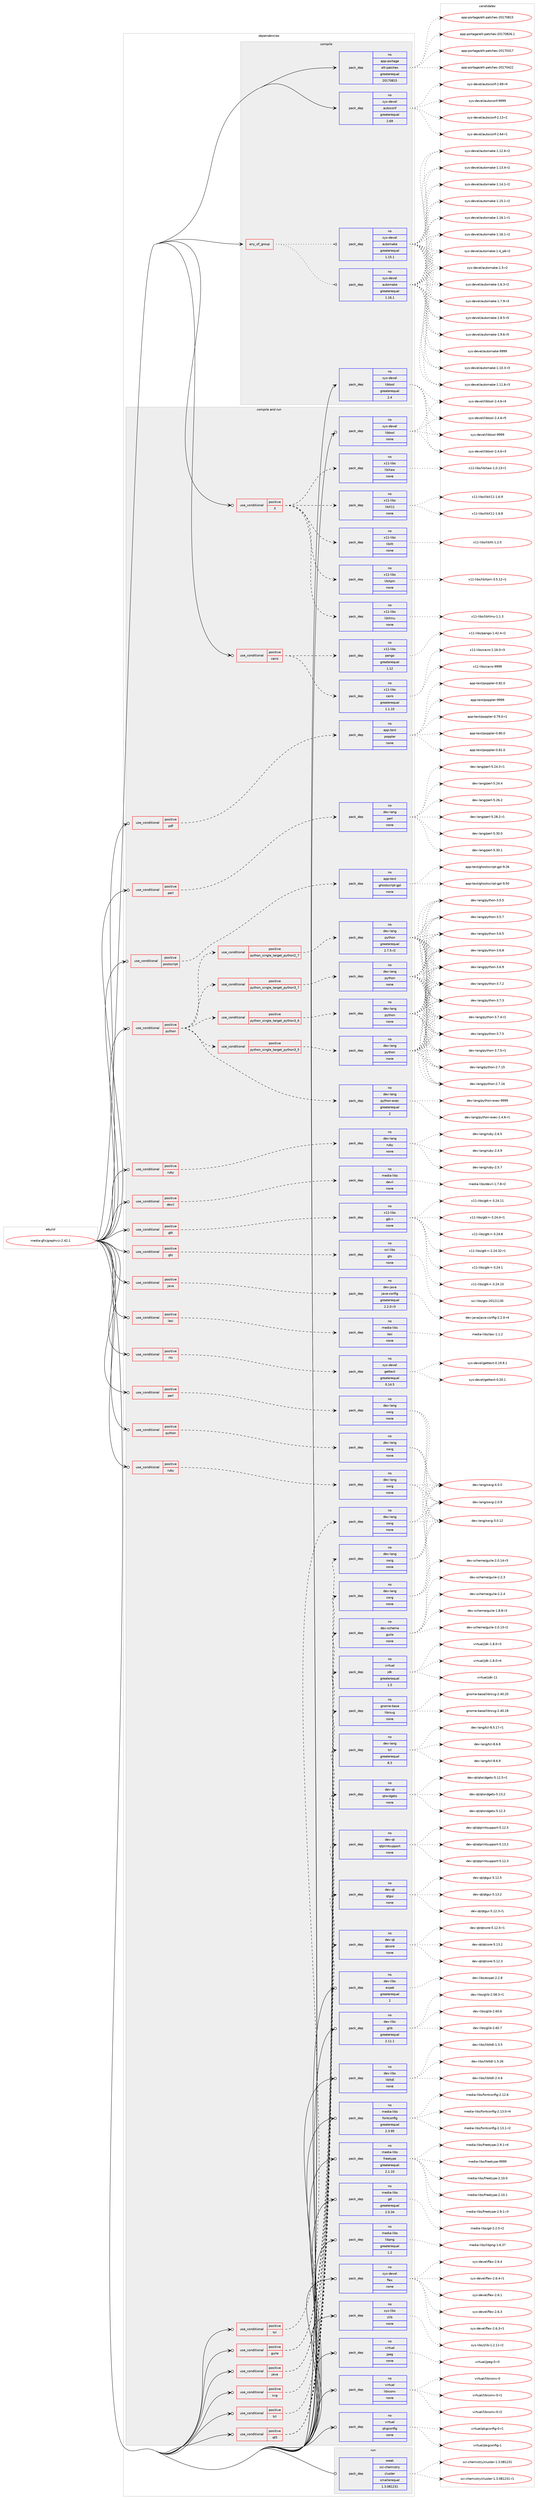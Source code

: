 digraph prolog {

# *************
# Graph options
# *************

newrank=true;
concentrate=true;
compound=true;
graph [rankdir=LR,fontname=Helvetica,fontsize=10,ranksep=1.5];#, ranksep=2.5, nodesep=0.2];
edge  [arrowhead=vee];
node  [fontname=Helvetica,fontsize=10];

# **********
# The ebuild
# **********

subgraph cluster_leftcol {
color=gray;
rank=same;
label=<<i>ebuild</i>>;
id [label="media-gfx/graphviz-2.42.1", color=red, width=4, href="../media-gfx/graphviz-2.42.1.svg"];
}

# ****************
# The dependencies
# ****************

subgraph cluster_midcol {
color=gray;
label=<<i>dependencies</i>>;
subgraph cluster_compile {
fillcolor="#eeeeee";
style=filled;
label=<<i>compile</i>>;
subgraph any13139 {
dependency780799 [label=<<TABLE BORDER="0" CELLBORDER="1" CELLSPACING="0" CELLPADDING="4"><TR><TD CELLPADDING="10">any_of_group</TD></TR></TABLE>>, shape=none, color=red];subgraph pack577191 {
dependency780800 [label=<<TABLE BORDER="0" CELLBORDER="1" CELLSPACING="0" CELLPADDING="4" WIDTH="220"><TR><TD ROWSPAN="6" CELLPADDING="30">pack_dep</TD></TR><TR><TD WIDTH="110">no</TD></TR><TR><TD>sys-devel</TD></TR><TR><TD>automake</TD></TR><TR><TD>greaterequal</TD></TR><TR><TD>1.16.1</TD></TR></TABLE>>, shape=none, color=blue];
}
dependency780799:e -> dependency780800:w [weight=20,style="dotted",arrowhead="oinv"];
subgraph pack577192 {
dependency780801 [label=<<TABLE BORDER="0" CELLBORDER="1" CELLSPACING="0" CELLPADDING="4" WIDTH="220"><TR><TD ROWSPAN="6" CELLPADDING="30">pack_dep</TD></TR><TR><TD WIDTH="110">no</TD></TR><TR><TD>sys-devel</TD></TR><TR><TD>automake</TD></TR><TR><TD>greaterequal</TD></TR><TR><TD>1.15.1</TD></TR></TABLE>>, shape=none, color=blue];
}
dependency780799:e -> dependency780801:w [weight=20,style="dotted",arrowhead="oinv"];
}
id:e -> dependency780799:w [weight=20,style="solid",arrowhead="vee"];
subgraph pack577193 {
dependency780802 [label=<<TABLE BORDER="0" CELLBORDER="1" CELLSPACING="0" CELLPADDING="4" WIDTH="220"><TR><TD ROWSPAN="6" CELLPADDING="30">pack_dep</TD></TR><TR><TD WIDTH="110">no</TD></TR><TR><TD>app-portage</TD></TR><TR><TD>elt-patches</TD></TR><TR><TD>greaterequal</TD></TR><TR><TD>20170815</TD></TR></TABLE>>, shape=none, color=blue];
}
id:e -> dependency780802:w [weight=20,style="solid",arrowhead="vee"];
subgraph pack577194 {
dependency780803 [label=<<TABLE BORDER="0" CELLBORDER="1" CELLSPACING="0" CELLPADDING="4" WIDTH="220"><TR><TD ROWSPAN="6" CELLPADDING="30">pack_dep</TD></TR><TR><TD WIDTH="110">no</TD></TR><TR><TD>sys-devel</TD></TR><TR><TD>autoconf</TD></TR><TR><TD>greaterequal</TD></TR><TR><TD>2.69</TD></TR></TABLE>>, shape=none, color=blue];
}
id:e -> dependency780803:w [weight=20,style="solid",arrowhead="vee"];
subgraph pack577195 {
dependency780804 [label=<<TABLE BORDER="0" CELLBORDER="1" CELLSPACING="0" CELLPADDING="4" WIDTH="220"><TR><TD ROWSPAN="6" CELLPADDING="30">pack_dep</TD></TR><TR><TD WIDTH="110">no</TD></TR><TR><TD>sys-devel</TD></TR><TR><TD>libtool</TD></TR><TR><TD>greaterequal</TD></TR><TR><TD>2.4</TD></TR></TABLE>>, shape=none, color=blue];
}
id:e -> dependency780804:w [weight=20,style="solid",arrowhead="vee"];
}
subgraph cluster_compileandrun {
fillcolor="#eeeeee";
style=filled;
label=<<i>compile and run</i>>;
subgraph cond190048 {
dependency780805 [label=<<TABLE BORDER="0" CELLBORDER="1" CELLSPACING="0" CELLPADDING="4"><TR><TD ROWSPAN="3" CELLPADDING="10">use_conditional</TD></TR><TR><TD>positive</TD></TR><TR><TD>X</TD></TR></TABLE>>, shape=none, color=red];
subgraph pack577196 {
dependency780806 [label=<<TABLE BORDER="0" CELLBORDER="1" CELLSPACING="0" CELLPADDING="4" WIDTH="220"><TR><TD ROWSPAN="6" CELLPADDING="30">pack_dep</TD></TR><TR><TD WIDTH="110">no</TD></TR><TR><TD>x11-libs</TD></TR><TR><TD>libX11</TD></TR><TR><TD>none</TD></TR><TR><TD></TD></TR></TABLE>>, shape=none, color=blue];
}
dependency780805:e -> dependency780806:w [weight=20,style="dashed",arrowhead="vee"];
subgraph pack577197 {
dependency780807 [label=<<TABLE BORDER="0" CELLBORDER="1" CELLSPACING="0" CELLPADDING="4" WIDTH="220"><TR><TD ROWSPAN="6" CELLPADDING="30">pack_dep</TD></TR><TR><TD WIDTH="110">no</TD></TR><TR><TD>x11-libs</TD></TR><TR><TD>libXaw</TD></TR><TR><TD>none</TD></TR><TR><TD></TD></TR></TABLE>>, shape=none, color=blue];
}
dependency780805:e -> dependency780807:w [weight=20,style="dashed",arrowhead="vee"];
subgraph pack577198 {
dependency780808 [label=<<TABLE BORDER="0" CELLBORDER="1" CELLSPACING="0" CELLPADDING="4" WIDTH="220"><TR><TD ROWSPAN="6" CELLPADDING="30">pack_dep</TD></TR><TR><TD WIDTH="110">no</TD></TR><TR><TD>x11-libs</TD></TR><TR><TD>libXmu</TD></TR><TR><TD>none</TD></TR><TR><TD></TD></TR></TABLE>>, shape=none, color=blue];
}
dependency780805:e -> dependency780808:w [weight=20,style="dashed",arrowhead="vee"];
subgraph pack577199 {
dependency780809 [label=<<TABLE BORDER="0" CELLBORDER="1" CELLSPACING="0" CELLPADDING="4" WIDTH="220"><TR><TD ROWSPAN="6" CELLPADDING="30">pack_dep</TD></TR><TR><TD WIDTH="110">no</TD></TR><TR><TD>x11-libs</TD></TR><TR><TD>libXpm</TD></TR><TR><TD>none</TD></TR><TR><TD></TD></TR></TABLE>>, shape=none, color=blue];
}
dependency780805:e -> dependency780809:w [weight=20,style="dashed",arrowhead="vee"];
subgraph pack577200 {
dependency780810 [label=<<TABLE BORDER="0" CELLBORDER="1" CELLSPACING="0" CELLPADDING="4" WIDTH="220"><TR><TD ROWSPAN="6" CELLPADDING="30">pack_dep</TD></TR><TR><TD WIDTH="110">no</TD></TR><TR><TD>x11-libs</TD></TR><TR><TD>libXt</TD></TR><TR><TD>none</TD></TR><TR><TD></TD></TR></TABLE>>, shape=none, color=blue];
}
dependency780805:e -> dependency780810:w [weight=20,style="dashed",arrowhead="vee"];
}
id:e -> dependency780805:w [weight=20,style="solid",arrowhead="odotvee"];
subgraph cond190049 {
dependency780811 [label=<<TABLE BORDER="0" CELLBORDER="1" CELLSPACING="0" CELLPADDING="4"><TR><TD ROWSPAN="3" CELLPADDING="10">use_conditional</TD></TR><TR><TD>positive</TD></TR><TR><TD>cairo</TD></TR></TABLE>>, shape=none, color=red];
subgraph pack577201 {
dependency780812 [label=<<TABLE BORDER="0" CELLBORDER="1" CELLSPACING="0" CELLPADDING="4" WIDTH="220"><TR><TD ROWSPAN="6" CELLPADDING="30">pack_dep</TD></TR><TR><TD WIDTH="110">no</TD></TR><TR><TD>x11-libs</TD></TR><TR><TD>cairo</TD></TR><TR><TD>greaterequal</TD></TR><TR><TD>1.1.10</TD></TR></TABLE>>, shape=none, color=blue];
}
dependency780811:e -> dependency780812:w [weight=20,style="dashed",arrowhead="vee"];
subgraph pack577202 {
dependency780813 [label=<<TABLE BORDER="0" CELLBORDER="1" CELLSPACING="0" CELLPADDING="4" WIDTH="220"><TR><TD ROWSPAN="6" CELLPADDING="30">pack_dep</TD></TR><TR><TD WIDTH="110">no</TD></TR><TR><TD>x11-libs</TD></TR><TR><TD>pango</TD></TR><TR><TD>greaterequal</TD></TR><TR><TD>1.12</TD></TR></TABLE>>, shape=none, color=blue];
}
dependency780811:e -> dependency780813:w [weight=20,style="dashed",arrowhead="vee"];
}
id:e -> dependency780811:w [weight=20,style="solid",arrowhead="odotvee"];
subgraph cond190050 {
dependency780814 [label=<<TABLE BORDER="0" CELLBORDER="1" CELLSPACING="0" CELLPADDING="4"><TR><TD ROWSPAN="3" CELLPADDING="10">use_conditional</TD></TR><TR><TD>positive</TD></TR><TR><TD>devil</TD></TR></TABLE>>, shape=none, color=red];
subgraph pack577203 {
dependency780815 [label=<<TABLE BORDER="0" CELLBORDER="1" CELLSPACING="0" CELLPADDING="4" WIDTH="220"><TR><TD ROWSPAN="6" CELLPADDING="30">pack_dep</TD></TR><TR><TD WIDTH="110">no</TD></TR><TR><TD>media-libs</TD></TR><TR><TD>devil</TD></TR><TR><TD>none</TD></TR><TR><TD></TD></TR></TABLE>>, shape=none, color=blue];
}
dependency780814:e -> dependency780815:w [weight=20,style="dashed",arrowhead="vee"];
}
id:e -> dependency780814:w [weight=20,style="solid",arrowhead="odotvee"];
subgraph cond190051 {
dependency780816 [label=<<TABLE BORDER="0" CELLBORDER="1" CELLSPACING="0" CELLPADDING="4"><TR><TD ROWSPAN="3" CELLPADDING="10">use_conditional</TD></TR><TR><TD>positive</TD></TR><TR><TD>gtk</TD></TR></TABLE>>, shape=none, color=red];
subgraph pack577204 {
dependency780817 [label=<<TABLE BORDER="0" CELLBORDER="1" CELLSPACING="0" CELLPADDING="4" WIDTH="220"><TR><TD ROWSPAN="6" CELLPADDING="30">pack_dep</TD></TR><TR><TD WIDTH="110">no</TD></TR><TR><TD>x11-libs</TD></TR><TR><TD>gtk+</TD></TR><TR><TD>none</TD></TR><TR><TD></TD></TR></TABLE>>, shape=none, color=blue];
}
dependency780816:e -> dependency780817:w [weight=20,style="dashed",arrowhead="vee"];
}
id:e -> dependency780816:w [weight=20,style="solid",arrowhead="odotvee"];
subgraph cond190052 {
dependency780818 [label=<<TABLE BORDER="0" CELLBORDER="1" CELLSPACING="0" CELLPADDING="4"><TR><TD ROWSPAN="3" CELLPADDING="10">use_conditional</TD></TR><TR><TD>positive</TD></TR><TR><TD>gts</TD></TR></TABLE>>, shape=none, color=red];
subgraph pack577205 {
dependency780819 [label=<<TABLE BORDER="0" CELLBORDER="1" CELLSPACING="0" CELLPADDING="4" WIDTH="220"><TR><TD ROWSPAN="6" CELLPADDING="30">pack_dep</TD></TR><TR><TD WIDTH="110">no</TD></TR><TR><TD>sci-libs</TD></TR><TR><TD>gts</TD></TR><TR><TD>none</TD></TR><TR><TD></TD></TR></TABLE>>, shape=none, color=blue];
}
dependency780818:e -> dependency780819:w [weight=20,style="dashed",arrowhead="vee"];
}
id:e -> dependency780818:w [weight=20,style="solid",arrowhead="odotvee"];
subgraph cond190053 {
dependency780820 [label=<<TABLE BORDER="0" CELLBORDER="1" CELLSPACING="0" CELLPADDING="4"><TR><TD ROWSPAN="3" CELLPADDING="10">use_conditional</TD></TR><TR><TD>positive</TD></TR><TR><TD>guile</TD></TR></TABLE>>, shape=none, color=red];
subgraph pack577206 {
dependency780821 [label=<<TABLE BORDER="0" CELLBORDER="1" CELLSPACING="0" CELLPADDING="4" WIDTH="220"><TR><TD ROWSPAN="6" CELLPADDING="30">pack_dep</TD></TR><TR><TD WIDTH="110">no</TD></TR><TR><TD>dev-lang</TD></TR><TR><TD>swig</TD></TR><TR><TD>none</TD></TR><TR><TD></TD></TR></TABLE>>, shape=none, color=blue];
}
dependency780820:e -> dependency780821:w [weight=20,style="dashed",arrowhead="vee"];
subgraph pack577207 {
dependency780822 [label=<<TABLE BORDER="0" CELLBORDER="1" CELLSPACING="0" CELLPADDING="4" WIDTH="220"><TR><TD ROWSPAN="6" CELLPADDING="30">pack_dep</TD></TR><TR><TD WIDTH="110">no</TD></TR><TR><TD>dev-scheme</TD></TR><TR><TD>guile</TD></TR><TR><TD>none</TD></TR><TR><TD></TD></TR></TABLE>>, shape=none, color=blue];
}
dependency780820:e -> dependency780822:w [weight=20,style="dashed",arrowhead="vee"];
}
id:e -> dependency780820:w [weight=20,style="solid",arrowhead="odotvee"];
subgraph cond190054 {
dependency780823 [label=<<TABLE BORDER="0" CELLBORDER="1" CELLSPACING="0" CELLPADDING="4"><TR><TD ROWSPAN="3" CELLPADDING="10">use_conditional</TD></TR><TR><TD>positive</TD></TR><TR><TD>java</TD></TR></TABLE>>, shape=none, color=red];
subgraph pack577208 {
dependency780824 [label=<<TABLE BORDER="0" CELLBORDER="1" CELLSPACING="0" CELLPADDING="4" WIDTH="220"><TR><TD ROWSPAN="6" CELLPADDING="30">pack_dep</TD></TR><TR><TD WIDTH="110">no</TD></TR><TR><TD>dev-java</TD></TR><TR><TD>java-config</TD></TR><TR><TD>greaterequal</TD></TR><TR><TD>2.2.0-r3</TD></TR></TABLE>>, shape=none, color=blue];
}
dependency780823:e -> dependency780824:w [weight=20,style="dashed",arrowhead="vee"];
}
id:e -> dependency780823:w [weight=20,style="solid",arrowhead="odotvee"];
subgraph cond190055 {
dependency780825 [label=<<TABLE BORDER="0" CELLBORDER="1" CELLSPACING="0" CELLPADDING="4"><TR><TD ROWSPAN="3" CELLPADDING="10">use_conditional</TD></TR><TR><TD>positive</TD></TR><TR><TD>java</TD></TR></TABLE>>, shape=none, color=red];
subgraph pack577209 {
dependency780826 [label=<<TABLE BORDER="0" CELLBORDER="1" CELLSPACING="0" CELLPADDING="4" WIDTH="220"><TR><TD ROWSPAN="6" CELLPADDING="30">pack_dep</TD></TR><TR><TD WIDTH="110">no</TD></TR><TR><TD>dev-lang</TD></TR><TR><TD>swig</TD></TR><TR><TD>none</TD></TR><TR><TD></TD></TR></TABLE>>, shape=none, color=blue];
}
dependency780825:e -> dependency780826:w [weight=20,style="dashed",arrowhead="vee"];
subgraph pack577210 {
dependency780827 [label=<<TABLE BORDER="0" CELLBORDER="1" CELLSPACING="0" CELLPADDING="4" WIDTH="220"><TR><TD ROWSPAN="6" CELLPADDING="30">pack_dep</TD></TR><TR><TD WIDTH="110">no</TD></TR><TR><TD>virtual</TD></TR><TR><TD>jdk</TD></TR><TR><TD>greaterequal</TD></TR><TR><TD>1.5</TD></TR></TABLE>>, shape=none, color=blue];
}
dependency780825:e -> dependency780827:w [weight=20,style="dashed",arrowhead="vee"];
}
id:e -> dependency780825:w [weight=20,style="solid",arrowhead="odotvee"];
subgraph cond190056 {
dependency780828 [label=<<TABLE BORDER="0" CELLBORDER="1" CELLSPACING="0" CELLPADDING="4"><TR><TD ROWSPAN="3" CELLPADDING="10">use_conditional</TD></TR><TR><TD>positive</TD></TR><TR><TD>lasi</TD></TR></TABLE>>, shape=none, color=red];
subgraph pack577211 {
dependency780829 [label=<<TABLE BORDER="0" CELLBORDER="1" CELLSPACING="0" CELLPADDING="4" WIDTH="220"><TR><TD ROWSPAN="6" CELLPADDING="30">pack_dep</TD></TR><TR><TD WIDTH="110">no</TD></TR><TR><TD>media-libs</TD></TR><TR><TD>lasi</TD></TR><TR><TD>none</TD></TR><TR><TD></TD></TR></TABLE>>, shape=none, color=blue];
}
dependency780828:e -> dependency780829:w [weight=20,style="dashed",arrowhead="vee"];
}
id:e -> dependency780828:w [weight=20,style="solid",arrowhead="odotvee"];
subgraph cond190057 {
dependency780830 [label=<<TABLE BORDER="0" CELLBORDER="1" CELLSPACING="0" CELLPADDING="4"><TR><TD ROWSPAN="3" CELLPADDING="10">use_conditional</TD></TR><TR><TD>positive</TD></TR><TR><TD>nls</TD></TR></TABLE>>, shape=none, color=red];
subgraph pack577212 {
dependency780831 [label=<<TABLE BORDER="0" CELLBORDER="1" CELLSPACING="0" CELLPADDING="4" WIDTH="220"><TR><TD ROWSPAN="6" CELLPADDING="30">pack_dep</TD></TR><TR><TD WIDTH="110">no</TD></TR><TR><TD>sys-devel</TD></TR><TR><TD>gettext</TD></TR><TR><TD>greaterequal</TD></TR><TR><TD>0.14.5</TD></TR></TABLE>>, shape=none, color=blue];
}
dependency780830:e -> dependency780831:w [weight=20,style="dashed",arrowhead="vee"];
}
id:e -> dependency780830:w [weight=20,style="solid",arrowhead="odotvee"];
subgraph cond190058 {
dependency780832 [label=<<TABLE BORDER="0" CELLBORDER="1" CELLSPACING="0" CELLPADDING="4"><TR><TD ROWSPAN="3" CELLPADDING="10">use_conditional</TD></TR><TR><TD>positive</TD></TR><TR><TD>pdf</TD></TR></TABLE>>, shape=none, color=red];
subgraph pack577213 {
dependency780833 [label=<<TABLE BORDER="0" CELLBORDER="1" CELLSPACING="0" CELLPADDING="4" WIDTH="220"><TR><TD ROWSPAN="6" CELLPADDING="30">pack_dep</TD></TR><TR><TD WIDTH="110">no</TD></TR><TR><TD>app-text</TD></TR><TR><TD>poppler</TD></TR><TR><TD>none</TD></TR><TR><TD></TD></TR></TABLE>>, shape=none, color=blue];
}
dependency780832:e -> dependency780833:w [weight=20,style="dashed",arrowhead="vee"];
}
id:e -> dependency780832:w [weight=20,style="solid",arrowhead="odotvee"];
subgraph cond190059 {
dependency780834 [label=<<TABLE BORDER="0" CELLBORDER="1" CELLSPACING="0" CELLPADDING="4"><TR><TD ROWSPAN="3" CELLPADDING="10">use_conditional</TD></TR><TR><TD>positive</TD></TR><TR><TD>perl</TD></TR></TABLE>>, shape=none, color=red];
subgraph pack577214 {
dependency780835 [label=<<TABLE BORDER="0" CELLBORDER="1" CELLSPACING="0" CELLPADDING="4" WIDTH="220"><TR><TD ROWSPAN="6" CELLPADDING="30">pack_dep</TD></TR><TR><TD WIDTH="110">no</TD></TR><TR><TD>dev-lang</TD></TR><TR><TD>perl</TD></TR><TR><TD>none</TD></TR><TR><TD></TD></TR></TABLE>>, shape=none, color=blue];
}
dependency780834:e -> dependency780835:w [weight=20,style="dashed",arrowhead="vee"];
}
id:e -> dependency780834:w [weight=20,style="solid",arrowhead="odotvee"];
subgraph cond190060 {
dependency780836 [label=<<TABLE BORDER="0" CELLBORDER="1" CELLSPACING="0" CELLPADDING="4"><TR><TD ROWSPAN="3" CELLPADDING="10">use_conditional</TD></TR><TR><TD>positive</TD></TR><TR><TD>perl</TD></TR></TABLE>>, shape=none, color=red];
subgraph pack577215 {
dependency780837 [label=<<TABLE BORDER="0" CELLBORDER="1" CELLSPACING="0" CELLPADDING="4" WIDTH="220"><TR><TD ROWSPAN="6" CELLPADDING="30">pack_dep</TD></TR><TR><TD WIDTH="110">no</TD></TR><TR><TD>dev-lang</TD></TR><TR><TD>swig</TD></TR><TR><TD>none</TD></TR><TR><TD></TD></TR></TABLE>>, shape=none, color=blue];
}
dependency780836:e -> dependency780837:w [weight=20,style="dashed",arrowhead="vee"];
}
id:e -> dependency780836:w [weight=20,style="solid",arrowhead="odotvee"];
subgraph cond190061 {
dependency780838 [label=<<TABLE BORDER="0" CELLBORDER="1" CELLSPACING="0" CELLPADDING="4"><TR><TD ROWSPAN="3" CELLPADDING="10">use_conditional</TD></TR><TR><TD>positive</TD></TR><TR><TD>postscript</TD></TR></TABLE>>, shape=none, color=red];
subgraph pack577216 {
dependency780839 [label=<<TABLE BORDER="0" CELLBORDER="1" CELLSPACING="0" CELLPADDING="4" WIDTH="220"><TR><TD ROWSPAN="6" CELLPADDING="30">pack_dep</TD></TR><TR><TD WIDTH="110">no</TD></TR><TR><TD>app-text</TD></TR><TR><TD>ghostscript-gpl</TD></TR><TR><TD>none</TD></TR><TR><TD></TD></TR></TABLE>>, shape=none, color=blue];
}
dependency780838:e -> dependency780839:w [weight=20,style="dashed",arrowhead="vee"];
}
id:e -> dependency780838:w [weight=20,style="solid",arrowhead="odotvee"];
subgraph cond190062 {
dependency780840 [label=<<TABLE BORDER="0" CELLBORDER="1" CELLSPACING="0" CELLPADDING="4"><TR><TD ROWSPAN="3" CELLPADDING="10">use_conditional</TD></TR><TR><TD>positive</TD></TR><TR><TD>python</TD></TR></TABLE>>, shape=none, color=red];
subgraph cond190063 {
dependency780841 [label=<<TABLE BORDER="0" CELLBORDER="1" CELLSPACING="0" CELLPADDING="4"><TR><TD ROWSPAN="3" CELLPADDING="10">use_conditional</TD></TR><TR><TD>positive</TD></TR><TR><TD>python_single_target_python2_7</TD></TR></TABLE>>, shape=none, color=red];
subgraph pack577217 {
dependency780842 [label=<<TABLE BORDER="0" CELLBORDER="1" CELLSPACING="0" CELLPADDING="4" WIDTH="220"><TR><TD ROWSPAN="6" CELLPADDING="30">pack_dep</TD></TR><TR><TD WIDTH="110">no</TD></TR><TR><TD>dev-lang</TD></TR><TR><TD>python</TD></TR><TR><TD>greaterequal</TD></TR><TR><TD>2.7.5-r2</TD></TR></TABLE>>, shape=none, color=blue];
}
dependency780841:e -> dependency780842:w [weight=20,style="dashed",arrowhead="vee"];
}
dependency780840:e -> dependency780841:w [weight=20,style="dashed",arrowhead="vee"];
subgraph cond190064 {
dependency780843 [label=<<TABLE BORDER="0" CELLBORDER="1" CELLSPACING="0" CELLPADDING="4"><TR><TD ROWSPAN="3" CELLPADDING="10">use_conditional</TD></TR><TR><TD>positive</TD></TR><TR><TD>python_single_target_python3_5</TD></TR></TABLE>>, shape=none, color=red];
subgraph pack577218 {
dependency780844 [label=<<TABLE BORDER="0" CELLBORDER="1" CELLSPACING="0" CELLPADDING="4" WIDTH="220"><TR><TD ROWSPAN="6" CELLPADDING="30">pack_dep</TD></TR><TR><TD WIDTH="110">no</TD></TR><TR><TD>dev-lang</TD></TR><TR><TD>python</TD></TR><TR><TD>none</TD></TR><TR><TD></TD></TR></TABLE>>, shape=none, color=blue];
}
dependency780843:e -> dependency780844:w [weight=20,style="dashed",arrowhead="vee"];
}
dependency780840:e -> dependency780843:w [weight=20,style="dashed",arrowhead="vee"];
subgraph cond190065 {
dependency780845 [label=<<TABLE BORDER="0" CELLBORDER="1" CELLSPACING="0" CELLPADDING="4"><TR><TD ROWSPAN="3" CELLPADDING="10">use_conditional</TD></TR><TR><TD>positive</TD></TR><TR><TD>python_single_target_python3_6</TD></TR></TABLE>>, shape=none, color=red];
subgraph pack577219 {
dependency780846 [label=<<TABLE BORDER="0" CELLBORDER="1" CELLSPACING="0" CELLPADDING="4" WIDTH="220"><TR><TD ROWSPAN="6" CELLPADDING="30">pack_dep</TD></TR><TR><TD WIDTH="110">no</TD></TR><TR><TD>dev-lang</TD></TR><TR><TD>python</TD></TR><TR><TD>none</TD></TR><TR><TD></TD></TR></TABLE>>, shape=none, color=blue];
}
dependency780845:e -> dependency780846:w [weight=20,style="dashed",arrowhead="vee"];
}
dependency780840:e -> dependency780845:w [weight=20,style="dashed",arrowhead="vee"];
subgraph cond190066 {
dependency780847 [label=<<TABLE BORDER="0" CELLBORDER="1" CELLSPACING="0" CELLPADDING="4"><TR><TD ROWSPAN="3" CELLPADDING="10">use_conditional</TD></TR><TR><TD>positive</TD></TR><TR><TD>python_single_target_python3_7</TD></TR></TABLE>>, shape=none, color=red];
subgraph pack577220 {
dependency780848 [label=<<TABLE BORDER="0" CELLBORDER="1" CELLSPACING="0" CELLPADDING="4" WIDTH="220"><TR><TD ROWSPAN="6" CELLPADDING="30">pack_dep</TD></TR><TR><TD WIDTH="110">no</TD></TR><TR><TD>dev-lang</TD></TR><TR><TD>python</TD></TR><TR><TD>none</TD></TR><TR><TD></TD></TR></TABLE>>, shape=none, color=blue];
}
dependency780847:e -> dependency780848:w [weight=20,style="dashed",arrowhead="vee"];
}
dependency780840:e -> dependency780847:w [weight=20,style="dashed",arrowhead="vee"];
subgraph pack577221 {
dependency780849 [label=<<TABLE BORDER="0" CELLBORDER="1" CELLSPACING="0" CELLPADDING="4" WIDTH="220"><TR><TD ROWSPAN="6" CELLPADDING="30">pack_dep</TD></TR><TR><TD WIDTH="110">no</TD></TR><TR><TD>dev-lang</TD></TR><TR><TD>python-exec</TD></TR><TR><TD>greaterequal</TD></TR><TR><TD>2</TD></TR></TABLE>>, shape=none, color=blue];
}
dependency780840:e -> dependency780849:w [weight=20,style="dashed",arrowhead="vee"];
}
id:e -> dependency780840:w [weight=20,style="solid",arrowhead="odotvee"];
subgraph cond190067 {
dependency780850 [label=<<TABLE BORDER="0" CELLBORDER="1" CELLSPACING="0" CELLPADDING="4"><TR><TD ROWSPAN="3" CELLPADDING="10">use_conditional</TD></TR><TR><TD>positive</TD></TR><TR><TD>python</TD></TR></TABLE>>, shape=none, color=red];
subgraph pack577222 {
dependency780851 [label=<<TABLE BORDER="0" CELLBORDER="1" CELLSPACING="0" CELLPADDING="4" WIDTH="220"><TR><TD ROWSPAN="6" CELLPADDING="30">pack_dep</TD></TR><TR><TD WIDTH="110">no</TD></TR><TR><TD>dev-lang</TD></TR><TR><TD>swig</TD></TR><TR><TD>none</TD></TR><TR><TD></TD></TR></TABLE>>, shape=none, color=blue];
}
dependency780850:e -> dependency780851:w [weight=20,style="dashed",arrowhead="vee"];
}
id:e -> dependency780850:w [weight=20,style="solid",arrowhead="odotvee"];
subgraph cond190068 {
dependency780852 [label=<<TABLE BORDER="0" CELLBORDER="1" CELLSPACING="0" CELLPADDING="4"><TR><TD ROWSPAN="3" CELLPADDING="10">use_conditional</TD></TR><TR><TD>positive</TD></TR><TR><TD>qt5</TD></TR></TABLE>>, shape=none, color=red];
subgraph pack577223 {
dependency780853 [label=<<TABLE BORDER="0" CELLBORDER="1" CELLSPACING="0" CELLPADDING="4" WIDTH="220"><TR><TD ROWSPAN="6" CELLPADDING="30">pack_dep</TD></TR><TR><TD WIDTH="110">no</TD></TR><TR><TD>dev-qt</TD></TR><TR><TD>qtcore</TD></TR><TR><TD>none</TD></TR><TR><TD></TD></TR></TABLE>>, shape=none, color=blue];
}
dependency780852:e -> dependency780853:w [weight=20,style="dashed",arrowhead="vee"];
subgraph pack577224 {
dependency780854 [label=<<TABLE BORDER="0" CELLBORDER="1" CELLSPACING="0" CELLPADDING="4" WIDTH="220"><TR><TD ROWSPAN="6" CELLPADDING="30">pack_dep</TD></TR><TR><TD WIDTH="110">no</TD></TR><TR><TD>dev-qt</TD></TR><TR><TD>qtgui</TD></TR><TR><TD>none</TD></TR><TR><TD></TD></TR></TABLE>>, shape=none, color=blue];
}
dependency780852:e -> dependency780854:w [weight=20,style="dashed",arrowhead="vee"];
subgraph pack577225 {
dependency780855 [label=<<TABLE BORDER="0" CELLBORDER="1" CELLSPACING="0" CELLPADDING="4" WIDTH="220"><TR><TD ROWSPAN="6" CELLPADDING="30">pack_dep</TD></TR><TR><TD WIDTH="110">no</TD></TR><TR><TD>dev-qt</TD></TR><TR><TD>qtprintsupport</TD></TR><TR><TD>none</TD></TR><TR><TD></TD></TR></TABLE>>, shape=none, color=blue];
}
dependency780852:e -> dependency780855:w [weight=20,style="dashed",arrowhead="vee"];
subgraph pack577226 {
dependency780856 [label=<<TABLE BORDER="0" CELLBORDER="1" CELLSPACING="0" CELLPADDING="4" WIDTH="220"><TR><TD ROWSPAN="6" CELLPADDING="30">pack_dep</TD></TR><TR><TD WIDTH="110">no</TD></TR><TR><TD>dev-qt</TD></TR><TR><TD>qtwidgets</TD></TR><TR><TD>none</TD></TR><TR><TD></TD></TR></TABLE>>, shape=none, color=blue];
}
dependency780852:e -> dependency780856:w [weight=20,style="dashed",arrowhead="vee"];
}
id:e -> dependency780852:w [weight=20,style="solid",arrowhead="odotvee"];
subgraph cond190069 {
dependency780857 [label=<<TABLE BORDER="0" CELLBORDER="1" CELLSPACING="0" CELLPADDING="4"><TR><TD ROWSPAN="3" CELLPADDING="10">use_conditional</TD></TR><TR><TD>positive</TD></TR><TR><TD>ruby</TD></TR></TABLE>>, shape=none, color=red];
subgraph pack577227 {
dependency780858 [label=<<TABLE BORDER="0" CELLBORDER="1" CELLSPACING="0" CELLPADDING="4" WIDTH="220"><TR><TD ROWSPAN="6" CELLPADDING="30">pack_dep</TD></TR><TR><TD WIDTH="110">no</TD></TR><TR><TD>dev-lang</TD></TR><TR><TD>ruby</TD></TR><TR><TD>none</TD></TR><TR><TD></TD></TR></TABLE>>, shape=none, color=blue];
}
dependency780857:e -> dependency780858:w [weight=20,style="dashed",arrowhead="vee"];
}
id:e -> dependency780857:w [weight=20,style="solid",arrowhead="odotvee"];
subgraph cond190070 {
dependency780859 [label=<<TABLE BORDER="0" CELLBORDER="1" CELLSPACING="0" CELLPADDING="4"><TR><TD ROWSPAN="3" CELLPADDING="10">use_conditional</TD></TR><TR><TD>positive</TD></TR><TR><TD>ruby</TD></TR></TABLE>>, shape=none, color=red];
subgraph pack577228 {
dependency780860 [label=<<TABLE BORDER="0" CELLBORDER="1" CELLSPACING="0" CELLPADDING="4" WIDTH="220"><TR><TD ROWSPAN="6" CELLPADDING="30">pack_dep</TD></TR><TR><TD WIDTH="110">no</TD></TR><TR><TD>dev-lang</TD></TR><TR><TD>swig</TD></TR><TR><TD>none</TD></TR><TR><TD></TD></TR></TABLE>>, shape=none, color=blue];
}
dependency780859:e -> dependency780860:w [weight=20,style="dashed",arrowhead="vee"];
}
id:e -> dependency780859:w [weight=20,style="solid",arrowhead="odotvee"];
subgraph cond190071 {
dependency780861 [label=<<TABLE BORDER="0" CELLBORDER="1" CELLSPACING="0" CELLPADDING="4"><TR><TD ROWSPAN="3" CELLPADDING="10">use_conditional</TD></TR><TR><TD>positive</TD></TR><TR><TD>svg</TD></TR></TABLE>>, shape=none, color=red];
subgraph pack577229 {
dependency780862 [label=<<TABLE BORDER="0" CELLBORDER="1" CELLSPACING="0" CELLPADDING="4" WIDTH="220"><TR><TD ROWSPAN="6" CELLPADDING="30">pack_dep</TD></TR><TR><TD WIDTH="110">no</TD></TR><TR><TD>gnome-base</TD></TR><TR><TD>librsvg</TD></TR><TR><TD>none</TD></TR><TR><TD></TD></TR></TABLE>>, shape=none, color=blue];
}
dependency780861:e -> dependency780862:w [weight=20,style="dashed",arrowhead="vee"];
}
id:e -> dependency780861:w [weight=20,style="solid",arrowhead="odotvee"];
subgraph cond190072 {
dependency780863 [label=<<TABLE BORDER="0" CELLBORDER="1" CELLSPACING="0" CELLPADDING="4"><TR><TD ROWSPAN="3" CELLPADDING="10">use_conditional</TD></TR><TR><TD>positive</TD></TR><TR><TD>tcl</TD></TR></TABLE>>, shape=none, color=red];
subgraph pack577230 {
dependency780864 [label=<<TABLE BORDER="0" CELLBORDER="1" CELLSPACING="0" CELLPADDING="4" WIDTH="220"><TR><TD ROWSPAN="6" CELLPADDING="30">pack_dep</TD></TR><TR><TD WIDTH="110">no</TD></TR><TR><TD>dev-lang</TD></TR><TR><TD>swig</TD></TR><TR><TD>none</TD></TR><TR><TD></TD></TR></TABLE>>, shape=none, color=blue];
}
dependency780863:e -> dependency780864:w [weight=20,style="dashed",arrowhead="vee"];
}
id:e -> dependency780863:w [weight=20,style="solid",arrowhead="odotvee"];
subgraph cond190073 {
dependency780865 [label=<<TABLE BORDER="0" CELLBORDER="1" CELLSPACING="0" CELLPADDING="4"><TR><TD ROWSPAN="3" CELLPADDING="10">use_conditional</TD></TR><TR><TD>positive</TD></TR><TR><TD>tcl</TD></TR></TABLE>>, shape=none, color=red];
subgraph pack577231 {
dependency780866 [label=<<TABLE BORDER="0" CELLBORDER="1" CELLSPACING="0" CELLPADDING="4" WIDTH="220"><TR><TD ROWSPAN="6" CELLPADDING="30">pack_dep</TD></TR><TR><TD WIDTH="110">no</TD></TR><TR><TD>dev-lang</TD></TR><TR><TD>tcl</TD></TR><TR><TD>greaterequal</TD></TR><TR><TD>8.3</TD></TR></TABLE>>, shape=none, color=blue];
}
dependency780865:e -> dependency780866:w [weight=20,style="dashed",arrowhead="vee"];
}
id:e -> dependency780865:w [weight=20,style="solid",arrowhead="odotvee"];
subgraph pack577232 {
dependency780867 [label=<<TABLE BORDER="0" CELLBORDER="1" CELLSPACING="0" CELLPADDING="4" WIDTH="220"><TR><TD ROWSPAN="6" CELLPADDING="30">pack_dep</TD></TR><TR><TD WIDTH="110">no</TD></TR><TR><TD>dev-libs</TD></TR><TR><TD>expat</TD></TR><TR><TD>greaterequal</TD></TR><TR><TD>2</TD></TR></TABLE>>, shape=none, color=blue];
}
id:e -> dependency780867:w [weight=20,style="solid",arrowhead="odotvee"];
subgraph pack577233 {
dependency780868 [label=<<TABLE BORDER="0" CELLBORDER="1" CELLSPACING="0" CELLPADDING="4" WIDTH="220"><TR><TD ROWSPAN="6" CELLPADDING="30">pack_dep</TD></TR><TR><TD WIDTH="110">no</TD></TR><TR><TD>dev-libs</TD></TR><TR><TD>glib</TD></TR><TR><TD>greaterequal</TD></TR><TR><TD>2.11.1</TD></TR></TABLE>>, shape=none, color=blue];
}
id:e -> dependency780868:w [weight=20,style="solid",arrowhead="odotvee"];
subgraph pack577234 {
dependency780869 [label=<<TABLE BORDER="0" CELLBORDER="1" CELLSPACING="0" CELLPADDING="4" WIDTH="220"><TR><TD ROWSPAN="6" CELLPADDING="30">pack_dep</TD></TR><TR><TD WIDTH="110">no</TD></TR><TR><TD>dev-libs</TD></TR><TR><TD>libltdl</TD></TR><TR><TD>none</TD></TR><TR><TD></TD></TR></TABLE>>, shape=none, color=blue];
}
id:e -> dependency780869:w [weight=20,style="solid",arrowhead="odotvee"];
subgraph pack577235 {
dependency780870 [label=<<TABLE BORDER="0" CELLBORDER="1" CELLSPACING="0" CELLPADDING="4" WIDTH="220"><TR><TD ROWSPAN="6" CELLPADDING="30">pack_dep</TD></TR><TR><TD WIDTH="110">no</TD></TR><TR><TD>media-libs</TD></TR><TR><TD>fontconfig</TD></TR><TR><TD>greaterequal</TD></TR><TR><TD>2.3.95</TD></TR></TABLE>>, shape=none, color=blue];
}
id:e -> dependency780870:w [weight=20,style="solid",arrowhead="odotvee"];
subgraph pack577236 {
dependency780871 [label=<<TABLE BORDER="0" CELLBORDER="1" CELLSPACING="0" CELLPADDING="4" WIDTH="220"><TR><TD ROWSPAN="6" CELLPADDING="30">pack_dep</TD></TR><TR><TD WIDTH="110">no</TD></TR><TR><TD>media-libs</TD></TR><TR><TD>freetype</TD></TR><TR><TD>greaterequal</TD></TR><TR><TD>2.1.10</TD></TR></TABLE>>, shape=none, color=blue];
}
id:e -> dependency780871:w [weight=20,style="solid",arrowhead="odotvee"];
subgraph pack577237 {
dependency780872 [label=<<TABLE BORDER="0" CELLBORDER="1" CELLSPACING="0" CELLPADDING="4" WIDTH="220"><TR><TD ROWSPAN="6" CELLPADDING="30">pack_dep</TD></TR><TR><TD WIDTH="110">no</TD></TR><TR><TD>media-libs</TD></TR><TR><TD>gd</TD></TR><TR><TD>greaterequal</TD></TR><TR><TD>2.0.34</TD></TR></TABLE>>, shape=none, color=blue];
}
id:e -> dependency780872:w [weight=20,style="solid",arrowhead="odotvee"];
subgraph pack577238 {
dependency780873 [label=<<TABLE BORDER="0" CELLBORDER="1" CELLSPACING="0" CELLPADDING="4" WIDTH="220"><TR><TD ROWSPAN="6" CELLPADDING="30">pack_dep</TD></TR><TR><TD WIDTH="110">no</TD></TR><TR><TD>media-libs</TD></TR><TR><TD>libpng</TD></TR><TR><TD>greaterequal</TD></TR><TR><TD>1.2</TD></TR></TABLE>>, shape=none, color=blue];
}
id:e -> dependency780873:w [weight=20,style="solid",arrowhead="odotvee"];
subgraph pack577239 {
dependency780874 [label=<<TABLE BORDER="0" CELLBORDER="1" CELLSPACING="0" CELLPADDING="4" WIDTH="220"><TR><TD ROWSPAN="6" CELLPADDING="30">pack_dep</TD></TR><TR><TD WIDTH="110">no</TD></TR><TR><TD>sys-devel</TD></TR><TR><TD>flex</TD></TR><TR><TD>none</TD></TR><TR><TD></TD></TR></TABLE>>, shape=none, color=blue];
}
id:e -> dependency780874:w [weight=20,style="solid",arrowhead="odotvee"];
subgraph pack577240 {
dependency780875 [label=<<TABLE BORDER="0" CELLBORDER="1" CELLSPACING="0" CELLPADDING="4" WIDTH="220"><TR><TD ROWSPAN="6" CELLPADDING="30">pack_dep</TD></TR><TR><TD WIDTH="110">no</TD></TR><TR><TD>sys-devel</TD></TR><TR><TD>libtool</TD></TR><TR><TD>none</TD></TR><TR><TD></TD></TR></TABLE>>, shape=none, color=blue];
}
id:e -> dependency780875:w [weight=20,style="solid",arrowhead="odotvee"];
subgraph pack577241 {
dependency780876 [label=<<TABLE BORDER="0" CELLBORDER="1" CELLSPACING="0" CELLPADDING="4" WIDTH="220"><TR><TD ROWSPAN="6" CELLPADDING="30">pack_dep</TD></TR><TR><TD WIDTH="110">no</TD></TR><TR><TD>sys-libs</TD></TR><TR><TD>zlib</TD></TR><TR><TD>none</TD></TR><TR><TD></TD></TR></TABLE>>, shape=none, color=blue];
}
id:e -> dependency780876:w [weight=20,style="solid",arrowhead="odotvee"];
subgraph pack577242 {
dependency780877 [label=<<TABLE BORDER="0" CELLBORDER="1" CELLSPACING="0" CELLPADDING="4" WIDTH="220"><TR><TD ROWSPAN="6" CELLPADDING="30">pack_dep</TD></TR><TR><TD WIDTH="110">no</TD></TR><TR><TD>virtual</TD></TR><TR><TD>jpeg</TD></TR><TR><TD>none</TD></TR><TR><TD></TD></TR></TABLE>>, shape=none, color=blue];
}
id:e -> dependency780877:w [weight=20,style="solid",arrowhead="odotvee"];
subgraph pack577243 {
dependency780878 [label=<<TABLE BORDER="0" CELLBORDER="1" CELLSPACING="0" CELLPADDING="4" WIDTH="220"><TR><TD ROWSPAN="6" CELLPADDING="30">pack_dep</TD></TR><TR><TD WIDTH="110">no</TD></TR><TR><TD>virtual</TD></TR><TR><TD>libiconv</TD></TR><TR><TD>none</TD></TR><TR><TD></TD></TR></TABLE>>, shape=none, color=blue];
}
id:e -> dependency780878:w [weight=20,style="solid",arrowhead="odotvee"];
subgraph pack577244 {
dependency780879 [label=<<TABLE BORDER="0" CELLBORDER="1" CELLSPACING="0" CELLPADDING="4" WIDTH="220"><TR><TD ROWSPAN="6" CELLPADDING="30">pack_dep</TD></TR><TR><TD WIDTH="110">no</TD></TR><TR><TD>virtual</TD></TR><TR><TD>pkgconfig</TD></TR><TR><TD>none</TD></TR><TR><TD></TD></TR></TABLE>>, shape=none, color=blue];
}
id:e -> dependency780879:w [weight=20,style="solid",arrowhead="odotvee"];
}
subgraph cluster_run {
fillcolor="#eeeeee";
style=filled;
label=<<i>run</i>>;
subgraph pack577245 {
dependency780880 [label=<<TABLE BORDER="0" CELLBORDER="1" CELLSPACING="0" CELLPADDING="4" WIDTH="220"><TR><TD ROWSPAN="6" CELLPADDING="30">pack_dep</TD></TR><TR><TD WIDTH="110">weak</TD></TR><TR><TD>sci-chemistry</TD></TR><TR><TD>cluster</TD></TR><TR><TD>smallerequal</TD></TR><TR><TD>1.3.081231</TD></TR></TABLE>>, shape=none, color=blue];
}
id:e -> dependency780880:w [weight=20,style="solid",arrowhead="odot"];
}
}

# **************
# The candidates
# **************

subgraph cluster_choices {
rank=same;
color=gray;
label=<<i>candidates</i>>;

subgraph choice577191 {
color=black;
nodesep=1;
choice11512111545100101118101108479711711611110997107101454946494846514511451 [label="sys-devel/automake-1.10.3-r3", color=red, width=4,href="../sys-devel/automake-1.10.3-r3.svg"];
choice11512111545100101118101108479711711611110997107101454946494946544511451 [label="sys-devel/automake-1.11.6-r3", color=red, width=4,href="../sys-devel/automake-1.11.6-r3.svg"];
choice11512111545100101118101108479711711611110997107101454946495046544511450 [label="sys-devel/automake-1.12.6-r2", color=red, width=4,href="../sys-devel/automake-1.12.6-r2.svg"];
choice11512111545100101118101108479711711611110997107101454946495146524511450 [label="sys-devel/automake-1.13.4-r2", color=red, width=4,href="../sys-devel/automake-1.13.4-r2.svg"];
choice11512111545100101118101108479711711611110997107101454946495246494511450 [label="sys-devel/automake-1.14.1-r2", color=red, width=4,href="../sys-devel/automake-1.14.1-r2.svg"];
choice11512111545100101118101108479711711611110997107101454946495346494511450 [label="sys-devel/automake-1.15.1-r2", color=red, width=4,href="../sys-devel/automake-1.15.1-r2.svg"];
choice11512111545100101118101108479711711611110997107101454946495446494511449 [label="sys-devel/automake-1.16.1-r1", color=red, width=4,href="../sys-devel/automake-1.16.1-r1.svg"];
choice11512111545100101118101108479711711611110997107101454946495446494511450 [label="sys-devel/automake-1.16.1-r2", color=red, width=4,href="../sys-devel/automake-1.16.1-r2.svg"];
choice115121115451001011181011084797117116111109971071014549465295112544511450 [label="sys-devel/automake-1.4_p6-r2", color=red, width=4,href="../sys-devel/automake-1.4_p6-r2.svg"];
choice11512111545100101118101108479711711611110997107101454946534511450 [label="sys-devel/automake-1.5-r2", color=red, width=4,href="../sys-devel/automake-1.5-r2.svg"];
choice115121115451001011181011084797117116111109971071014549465446514511450 [label="sys-devel/automake-1.6.3-r2", color=red, width=4,href="../sys-devel/automake-1.6.3-r2.svg"];
choice115121115451001011181011084797117116111109971071014549465546574511451 [label="sys-devel/automake-1.7.9-r3", color=red, width=4,href="../sys-devel/automake-1.7.9-r3.svg"];
choice115121115451001011181011084797117116111109971071014549465646534511453 [label="sys-devel/automake-1.8.5-r5", color=red, width=4,href="../sys-devel/automake-1.8.5-r5.svg"];
choice115121115451001011181011084797117116111109971071014549465746544511453 [label="sys-devel/automake-1.9.6-r5", color=red, width=4,href="../sys-devel/automake-1.9.6-r5.svg"];
choice115121115451001011181011084797117116111109971071014557575757 [label="sys-devel/automake-9999", color=red, width=4,href="../sys-devel/automake-9999.svg"];
dependency780800:e -> choice11512111545100101118101108479711711611110997107101454946494846514511451:w [style=dotted,weight="100"];
dependency780800:e -> choice11512111545100101118101108479711711611110997107101454946494946544511451:w [style=dotted,weight="100"];
dependency780800:e -> choice11512111545100101118101108479711711611110997107101454946495046544511450:w [style=dotted,weight="100"];
dependency780800:e -> choice11512111545100101118101108479711711611110997107101454946495146524511450:w [style=dotted,weight="100"];
dependency780800:e -> choice11512111545100101118101108479711711611110997107101454946495246494511450:w [style=dotted,weight="100"];
dependency780800:e -> choice11512111545100101118101108479711711611110997107101454946495346494511450:w [style=dotted,weight="100"];
dependency780800:e -> choice11512111545100101118101108479711711611110997107101454946495446494511449:w [style=dotted,weight="100"];
dependency780800:e -> choice11512111545100101118101108479711711611110997107101454946495446494511450:w [style=dotted,weight="100"];
dependency780800:e -> choice115121115451001011181011084797117116111109971071014549465295112544511450:w [style=dotted,weight="100"];
dependency780800:e -> choice11512111545100101118101108479711711611110997107101454946534511450:w [style=dotted,weight="100"];
dependency780800:e -> choice115121115451001011181011084797117116111109971071014549465446514511450:w [style=dotted,weight="100"];
dependency780800:e -> choice115121115451001011181011084797117116111109971071014549465546574511451:w [style=dotted,weight="100"];
dependency780800:e -> choice115121115451001011181011084797117116111109971071014549465646534511453:w [style=dotted,weight="100"];
dependency780800:e -> choice115121115451001011181011084797117116111109971071014549465746544511453:w [style=dotted,weight="100"];
dependency780800:e -> choice115121115451001011181011084797117116111109971071014557575757:w [style=dotted,weight="100"];
}
subgraph choice577192 {
color=black;
nodesep=1;
choice11512111545100101118101108479711711611110997107101454946494846514511451 [label="sys-devel/automake-1.10.3-r3", color=red, width=4,href="../sys-devel/automake-1.10.3-r3.svg"];
choice11512111545100101118101108479711711611110997107101454946494946544511451 [label="sys-devel/automake-1.11.6-r3", color=red, width=4,href="../sys-devel/automake-1.11.6-r3.svg"];
choice11512111545100101118101108479711711611110997107101454946495046544511450 [label="sys-devel/automake-1.12.6-r2", color=red, width=4,href="../sys-devel/automake-1.12.6-r2.svg"];
choice11512111545100101118101108479711711611110997107101454946495146524511450 [label="sys-devel/automake-1.13.4-r2", color=red, width=4,href="../sys-devel/automake-1.13.4-r2.svg"];
choice11512111545100101118101108479711711611110997107101454946495246494511450 [label="sys-devel/automake-1.14.1-r2", color=red, width=4,href="../sys-devel/automake-1.14.1-r2.svg"];
choice11512111545100101118101108479711711611110997107101454946495346494511450 [label="sys-devel/automake-1.15.1-r2", color=red, width=4,href="../sys-devel/automake-1.15.1-r2.svg"];
choice11512111545100101118101108479711711611110997107101454946495446494511449 [label="sys-devel/automake-1.16.1-r1", color=red, width=4,href="../sys-devel/automake-1.16.1-r1.svg"];
choice11512111545100101118101108479711711611110997107101454946495446494511450 [label="sys-devel/automake-1.16.1-r2", color=red, width=4,href="../sys-devel/automake-1.16.1-r2.svg"];
choice115121115451001011181011084797117116111109971071014549465295112544511450 [label="sys-devel/automake-1.4_p6-r2", color=red, width=4,href="../sys-devel/automake-1.4_p6-r2.svg"];
choice11512111545100101118101108479711711611110997107101454946534511450 [label="sys-devel/automake-1.5-r2", color=red, width=4,href="../sys-devel/automake-1.5-r2.svg"];
choice115121115451001011181011084797117116111109971071014549465446514511450 [label="sys-devel/automake-1.6.3-r2", color=red, width=4,href="../sys-devel/automake-1.6.3-r2.svg"];
choice115121115451001011181011084797117116111109971071014549465546574511451 [label="sys-devel/automake-1.7.9-r3", color=red, width=4,href="../sys-devel/automake-1.7.9-r3.svg"];
choice115121115451001011181011084797117116111109971071014549465646534511453 [label="sys-devel/automake-1.8.5-r5", color=red, width=4,href="../sys-devel/automake-1.8.5-r5.svg"];
choice115121115451001011181011084797117116111109971071014549465746544511453 [label="sys-devel/automake-1.9.6-r5", color=red, width=4,href="../sys-devel/automake-1.9.6-r5.svg"];
choice115121115451001011181011084797117116111109971071014557575757 [label="sys-devel/automake-9999", color=red, width=4,href="../sys-devel/automake-9999.svg"];
dependency780801:e -> choice11512111545100101118101108479711711611110997107101454946494846514511451:w [style=dotted,weight="100"];
dependency780801:e -> choice11512111545100101118101108479711711611110997107101454946494946544511451:w [style=dotted,weight="100"];
dependency780801:e -> choice11512111545100101118101108479711711611110997107101454946495046544511450:w [style=dotted,weight="100"];
dependency780801:e -> choice11512111545100101118101108479711711611110997107101454946495146524511450:w [style=dotted,weight="100"];
dependency780801:e -> choice11512111545100101118101108479711711611110997107101454946495246494511450:w [style=dotted,weight="100"];
dependency780801:e -> choice11512111545100101118101108479711711611110997107101454946495346494511450:w [style=dotted,weight="100"];
dependency780801:e -> choice11512111545100101118101108479711711611110997107101454946495446494511449:w [style=dotted,weight="100"];
dependency780801:e -> choice11512111545100101118101108479711711611110997107101454946495446494511450:w [style=dotted,weight="100"];
dependency780801:e -> choice115121115451001011181011084797117116111109971071014549465295112544511450:w [style=dotted,weight="100"];
dependency780801:e -> choice11512111545100101118101108479711711611110997107101454946534511450:w [style=dotted,weight="100"];
dependency780801:e -> choice115121115451001011181011084797117116111109971071014549465446514511450:w [style=dotted,weight="100"];
dependency780801:e -> choice115121115451001011181011084797117116111109971071014549465546574511451:w [style=dotted,weight="100"];
dependency780801:e -> choice115121115451001011181011084797117116111109971071014549465646534511453:w [style=dotted,weight="100"];
dependency780801:e -> choice115121115451001011181011084797117116111109971071014549465746544511453:w [style=dotted,weight="100"];
dependency780801:e -> choice115121115451001011181011084797117116111109971071014557575757:w [style=dotted,weight="100"];
}
subgraph choice577193 {
color=black;
nodesep=1;
choice97112112451121111141169710310147101108116451129711699104101115455048495548514955 [label="app-portage/elt-patches-20170317", color=red, width=4,href="../app-portage/elt-patches-20170317.svg"];
choice97112112451121111141169710310147101108116451129711699104101115455048495548525050 [label="app-portage/elt-patches-20170422", color=red, width=4,href="../app-portage/elt-patches-20170422.svg"];
choice97112112451121111141169710310147101108116451129711699104101115455048495548564953 [label="app-portage/elt-patches-20170815", color=red, width=4,href="../app-portage/elt-patches-20170815.svg"];
choice971121124511211111411697103101471011081164511297116991041011154550484955485650544649 [label="app-portage/elt-patches-20170826.1", color=red, width=4,href="../app-portage/elt-patches-20170826.1.svg"];
dependency780802:e -> choice97112112451121111141169710310147101108116451129711699104101115455048495548514955:w [style=dotted,weight="100"];
dependency780802:e -> choice97112112451121111141169710310147101108116451129711699104101115455048495548525050:w [style=dotted,weight="100"];
dependency780802:e -> choice97112112451121111141169710310147101108116451129711699104101115455048495548564953:w [style=dotted,weight="100"];
dependency780802:e -> choice971121124511211111411697103101471011081164511297116991041011154550484955485650544649:w [style=dotted,weight="100"];
}
subgraph choice577194 {
color=black;
nodesep=1;
choice1151211154510010111810110847971171161119911111010245504649514511449 [label="sys-devel/autoconf-2.13-r1", color=red, width=4,href="../sys-devel/autoconf-2.13-r1.svg"];
choice1151211154510010111810110847971171161119911111010245504654524511449 [label="sys-devel/autoconf-2.64-r1", color=red, width=4,href="../sys-devel/autoconf-2.64-r1.svg"];
choice1151211154510010111810110847971171161119911111010245504654574511452 [label="sys-devel/autoconf-2.69-r4", color=red, width=4,href="../sys-devel/autoconf-2.69-r4.svg"];
choice115121115451001011181011084797117116111991111101024557575757 [label="sys-devel/autoconf-9999", color=red, width=4,href="../sys-devel/autoconf-9999.svg"];
dependency780803:e -> choice1151211154510010111810110847971171161119911111010245504649514511449:w [style=dotted,weight="100"];
dependency780803:e -> choice1151211154510010111810110847971171161119911111010245504654524511449:w [style=dotted,weight="100"];
dependency780803:e -> choice1151211154510010111810110847971171161119911111010245504654574511452:w [style=dotted,weight="100"];
dependency780803:e -> choice115121115451001011181011084797117116111991111101024557575757:w [style=dotted,weight="100"];
}
subgraph choice577195 {
color=black;
nodesep=1;
choice1151211154510010111810110847108105981161111111084550465246544511451 [label="sys-devel/libtool-2.4.6-r3", color=red, width=4,href="../sys-devel/libtool-2.4.6-r3.svg"];
choice1151211154510010111810110847108105981161111111084550465246544511452 [label="sys-devel/libtool-2.4.6-r4", color=red, width=4,href="../sys-devel/libtool-2.4.6-r4.svg"];
choice1151211154510010111810110847108105981161111111084550465246544511453 [label="sys-devel/libtool-2.4.6-r5", color=red, width=4,href="../sys-devel/libtool-2.4.6-r5.svg"];
choice1151211154510010111810110847108105981161111111084557575757 [label="sys-devel/libtool-9999", color=red, width=4,href="../sys-devel/libtool-9999.svg"];
dependency780804:e -> choice1151211154510010111810110847108105981161111111084550465246544511451:w [style=dotted,weight="100"];
dependency780804:e -> choice1151211154510010111810110847108105981161111111084550465246544511452:w [style=dotted,weight="100"];
dependency780804:e -> choice1151211154510010111810110847108105981161111111084550465246544511453:w [style=dotted,weight="100"];
dependency780804:e -> choice1151211154510010111810110847108105981161111111084557575757:w [style=dotted,weight="100"];
}
subgraph choice577196 {
color=black;
nodesep=1;
choice120494945108105981154710810598884949454946544656 [label="x11-libs/libX11-1.6.8", color=red, width=4,href="../x11-libs/libX11-1.6.8.svg"];
choice120494945108105981154710810598884949454946544657 [label="x11-libs/libX11-1.6.9", color=red, width=4,href="../x11-libs/libX11-1.6.9.svg"];
dependency780806:e -> choice120494945108105981154710810598884949454946544656:w [style=dotted,weight="100"];
dependency780806:e -> choice120494945108105981154710810598884949454946544657:w [style=dotted,weight="100"];
}
subgraph choice577197 {
color=black;
nodesep=1;
choice1204949451081059811547108105988897119454946484649514511449 [label="x11-libs/libXaw-1.0.13-r1", color=red, width=4,href="../x11-libs/libXaw-1.0.13-r1.svg"];
dependency780807:e -> choice1204949451081059811547108105988897119454946484649514511449:w [style=dotted,weight="100"];
}
subgraph choice577198 {
color=black;
nodesep=1;
choice12049494510810598115471081059888109117454946494651 [label="x11-libs/libXmu-1.1.3", color=red, width=4,href="../x11-libs/libXmu-1.1.3.svg"];
dependency780808:e -> choice12049494510810598115471081059888109117454946494651:w [style=dotted,weight="100"];
}
subgraph choice577199 {
color=black;
nodesep=1;
choice12049494510810598115471081059888112109455146534649504511449 [label="x11-libs/libXpm-3.5.12-r1", color=red, width=4,href="../x11-libs/libXpm-3.5.12-r1.svg"];
dependency780809:e -> choice12049494510810598115471081059888112109455146534649504511449:w [style=dotted,weight="100"];
}
subgraph choice577200 {
color=black;
nodesep=1;
choice12049494510810598115471081059888116454946504648 [label="x11-libs/libXt-1.2.0", color=red, width=4,href="../x11-libs/libXt-1.2.0.svg"];
dependency780810:e -> choice12049494510810598115471081059888116454946504648:w [style=dotted,weight="100"];
}
subgraph choice577201 {
color=black;
nodesep=1;
choice12049494510810598115479997105114111454946495446484511451 [label="x11-libs/cairo-1.16.0-r3", color=red, width=4,href="../x11-libs/cairo-1.16.0-r3.svg"];
choice120494945108105981154799971051141114557575757 [label="x11-libs/cairo-9999", color=red, width=4,href="../x11-libs/cairo-9999.svg"];
dependency780812:e -> choice12049494510810598115479997105114111454946495446484511451:w [style=dotted,weight="100"];
dependency780812:e -> choice120494945108105981154799971051141114557575757:w [style=dotted,weight="100"];
}
subgraph choice577202 {
color=black;
nodesep=1;
choice120494945108105981154711297110103111454946525046524511450 [label="x11-libs/pango-1.42.4-r2", color=red, width=4,href="../x11-libs/pango-1.42.4-r2.svg"];
dependency780813:e -> choice120494945108105981154711297110103111454946525046524511450:w [style=dotted,weight="100"];
}
subgraph choice577203 {
color=black;
nodesep=1;
choice109101100105974510810598115471001011181051084549465546564511450 [label="media-libs/devil-1.7.8-r2", color=red, width=4,href="../media-libs/devil-1.7.8-r2.svg"];
dependency780815:e -> choice109101100105974510810598115471001011181051084549465546564511450:w [style=dotted,weight="100"];
}
subgraph choice577204 {
color=black;
nodesep=1;
choice12049494510810598115471031161074345504650524651504511449 [label="x11-libs/gtk+-2.24.32-r1", color=red, width=4,href="../x11-libs/gtk+-2.24.32-r1.svg"];
choice12049494510810598115471031161074345514650524649 [label="x11-libs/gtk+-3.24.1", color=red, width=4,href="../x11-libs/gtk+-3.24.1.svg"];
choice1204949451081059811547103116107434551465052464948 [label="x11-libs/gtk+-3.24.10", color=red, width=4,href="../x11-libs/gtk+-3.24.10.svg"];
choice1204949451081059811547103116107434551465052464949 [label="x11-libs/gtk+-3.24.11", color=red, width=4,href="../x11-libs/gtk+-3.24.11.svg"];
choice120494945108105981154710311610743455146505246524511449 [label="x11-libs/gtk+-3.24.4-r1", color=red, width=4,href="../x11-libs/gtk+-3.24.4-r1.svg"];
choice12049494510810598115471031161074345514650524656 [label="x11-libs/gtk+-3.24.8", color=red, width=4,href="../x11-libs/gtk+-3.24.8.svg"];
dependency780817:e -> choice12049494510810598115471031161074345504650524651504511449:w [style=dotted,weight="100"];
dependency780817:e -> choice12049494510810598115471031161074345514650524649:w [style=dotted,weight="100"];
dependency780817:e -> choice1204949451081059811547103116107434551465052464948:w [style=dotted,weight="100"];
dependency780817:e -> choice1204949451081059811547103116107434551465052464949:w [style=dotted,weight="100"];
dependency780817:e -> choice120494945108105981154710311610743455146505246524511449:w [style=dotted,weight="100"];
dependency780817:e -> choice12049494510810598115471031161074345514650524656:w [style=dotted,weight="100"];
}
subgraph choice577205 {
color=black;
nodesep=1;
choice11599105451081059811547103116115455048495049495148 [label="sci-libs/gts-20121130", color=red, width=4,href="../sci-libs/gts-20121130.svg"];
dependency780819:e -> choice11599105451081059811547103116115455048495049495148:w [style=dotted,weight="100"];
}
subgraph choice577206 {
color=black;
nodesep=1;
choice100101118451089711010347115119105103455046484657 [label="dev-lang/swig-2.0.9", color=red, width=4,href="../dev-lang/swig-2.0.9.svg"];
choice10010111845108971101034711511910510345514648464950 [label="dev-lang/swig-3.0.12", color=red, width=4,href="../dev-lang/swig-3.0.12.svg"];
choice100101118451089711010347115119105103455246484648 [label="dev-lang/swig-4.0.0", color=red, width=4,href="../dev-lang/swig-4.0.0.svg"];
dependency780821:e -> choice100101118451089711010347115119105103455046484657:w [style=dotted,weight="100"];
dependency780821:e -> choice10010111845108971101034711511910510345514648464950:w [style=dotted,weight="100"];
dependency780821:e -> choice100101118451089711010347115119105103455246484648:w [style=dotted,weight="100"];
}
subgraph choice577207 {
color=black;
nodesep=1;
choice1001011184511599104101109101471031171051081014549465646564511451 [label="dev-scheme/guile-1.8.8-r3", color=red, width=4,href="../dev-scheme/guile-1.8.8-r3.svg"];
choice100101118451159910410110910147103117105108101455046484649514511450 [label="dev-scheme/guile-2.0.13-r2", color=red, width=4,href="../dev-scheme/guile-2.0.13-r2.svg"];
choice100101118451159910410110910147103117105108101455046484649524511451 [label="dev-scheme/guile-2.0.14-r3", color=red, width=4,href="../dev-scheme/guile-2.0.14-r3.svg"];
choice100101118451159910410110910147103117105108101455046504651 [label="dev-scheme/guile-2.2.3", color=red, width=4,href="../dev-scheme/guile-2.2.3.svg"];
choice100101118451159910410110910147103117105108101455046504652 [label="dev-scheme/guile-2.2.4", color=red, width=4,href="../dev-scheme/guile-2.2.4.svg"];
dependency780822:e -> choice1001011184511599104101109101471031171051081014549465646564511451:w [style=dotted,weight="100"];
dependency780822:e -> choice100101118451159910410110910147103117105108101455046484649514511450:w [style=dotted,weight="100"];
dependency780822:e -> choice100101118451159910410110910147103117105108101455046484649524511451:w [style=dotted,weight="100"];
dependency780822:e -> choice100101118451159910410110910147103117105108101455046504651:w [style=dotted,weight="100"];
dependency780822:e -> choice100101118451159910410110910147103117105108101455046504652:w [style=dotted,weight="100"];
}
subgraph choice577208 {
color=black;
nodesep=1;
choice10010111845106971189747106971189745991111101021051034550465046484511452 [label="dev-java/java-config-2.2.0-r4", color=red, width=4,href="../dev-java/java-config-2.2.0-r4.svg"];
dependency780824:e -> choice10010111845106971189747106971189745991111101021051034550465046484511452:w [style=dotted,weight="100"];
}
subgraph choice577209 {
color=black;
nodesep=1;
choice100101118451089711010347115119105103455046484657 [label="dev-lang/swig-2.0.9", color=red, width=4,href="../dev-lang/swig-2.0.9.svg"];
choice10010111845108971101034711511910510345514648464950 [label="dev-lang/swig-3.0.12", color=red, width=4,href="../dev-lang/swig-3.0.12.svg"];
choice100101118451089711010347115119105103455246484648 [label="dev-lang/swig-4.0.0", color=red, width=4,href="../dev-lang/swig-4.0.0.svg"];
dependency780826:e -> choice100101118451089711010347115119105103455046484657:w [style=dotted,weight="100"];
dependency780826:e -> choice10010111845108971101034711511910510345514648464950:w [style=dotted,weight="100"];
dependency780826:e -> choice100101118451089711010347115119105103455246484648:w [style=dotted,weight="100"];
}
subgraph choice577210 {
color=black;
nodesep=1;
choice11810511411611797108471061001074549465646484511451 [label="virtual/jdk-1.8.0-r3", color=red, width=4,href="../virtual/jdk-1.8.0-r3.svg"];
choice11810511411611797108471061001074549465646484511452 [label="virtual/jdk-1.8.0-r4", color=red, width=4,href="../virtual/jdk-1.8.0-r4.svg"];
choice1181051141161179710847106100107454949 [label="virtual/jdk-11", color=red, width=4,href="../virtual/jdk-11.svg"];
dependency780827:e -> choice11810511411611797108471061001074549465646484511451:w [style=dotted,weight="100"];
dependency780827:e -> choice11810511411611797108471061001074549465646484511452:w [style=dotted,weight="100"];
dependency780827:e -> choice1181051141161179710847106100107454949:w [style=dotted,weight="100"];
}
subgraph choice577211 {
color=black;
nodesep=1;
choice1091011001059745108105981154710897115105454946494650 [label="media-libs/lasi-1.1.2", color=red, width=4,href="../media-libs/lasi-1.1.2.svg"];
dependency780829:e -> choice1091011001059745108105981154710897115105454946494650:w [style=dotted,weight="100"];
}
subgraph choice577212 {
color=black;
nodesep=1;
choice1151211154510010111810110847103101116116101120116454846495746564649 [label="sys-devel/gettext-0.19.8.1", color=red, width=4,href="../sys-devel/gettext-0.19.8.1.svg"];
choice115121115451001011181011084710310111611610112011645484650484649 [label="sys-devel/gettext-0.20.1", color=red, width=4,href="../sys-devel/gettext-0.20.1.svg"];
dependency780831:e -> choice1151211154510010111810110847103101116116101120116454846495746564649:w [style=dotted,weight="100"];
dependency780831:e -> choice115121115451001011181011084710310111611610112011645484650484649:w [style=dotted,weight="100"];
}
subgraph choice577213 {
color=black;
nodesep=1;
choice971121124511610112011647112111112112108101114454846555746484511449 [label="app-text/poppler-0.79.0-r1", color=red, width=4,href="../app-text/poppler-0.79.0-r1.svg"];
choice97112112451161011201164711211111211210810111445484656484648 [label="app-text/poppler-0.80.0", color=red, width=4,href="../app-text/poppler-0.80.0.svg"];
choice97112112451161011201164711211111211210810111445484656494648 [label="app-text/poppler-0.81.0", color=red, width=4,href="../app-text/poppler-0.81.0.svg"];
choice97112112451161011201164711211111211210810111445484656504648 [label="app-text/poppler-0.82.0", color=red, width=4,href="../app-text/poppler-0.82.0.svg"];
choice9711211245116101120116471121111121121081011144557575757 [label="app-text/poppler-9999", color=red, width=4,href="../app-text/poppler-9999.svg"];
dependency780833:e -> choice971121124511610112011647112111112112108101114454846555746484511449:w [style=dotted,weight="100"];
dependency780833:e -> choice97112112451161011201164711211111211210810111445484656484648:w [style=dotted,weight="100"];
dependency780833:e -> choice97112112451161011201164711211111211210810111445484656494648:w [style=dotted,weight="100"];
dependency780833:e -> choice97112112451161011201164711211111211210810111445484656504648:w [style=dotted,weight="100"];
dependency780833:e -> choice9711211245116101120116471121111121121081011144557575757:w [style=dotted,weight="100"];
}
subgraph choice577214 {
color=black;
nodesep=1;
choice100101118451089711010347112101114108455346505246514511449 [label="dev-lang/perl-5.24.3-r1", color=red, width=4,href="../dev-lang/perl-5.24.3-r1.svg"];
choice10010111845108971101034711210111410845534650524652 [label="dev-lang/perl-5.24.4", color=red, width=4,href="../dev-lang/perl-5.24.4.svg"];
choice10010111845108971101034711210111410845534650544650 [label="dev-lang/perl-5.26.2", color=red, width=4,href="../dev-lang/perl-5.26.2.svg"];
choice100101118451089711010347112101114108455346505646504511449 [label="dev-lang/perl-5.28.2-r1", color=red, width=4,href="../dev-lang/perl-5.28.2-r1.svg"];
choice10010111845108971101034711210111410845534651484648 [label="dev-lang/perl-5.30.0", color=red, width=4,href="../dev-lang/perl-5.30.0.svg"];
choice10010111845108971101034711210111410845534651484649 [label="dev-lang/perl-5.30.1", color=red, width=4,href="../dev-lang/perl-5.30.1.svg"];
dependency780835:e -> choice100101118451089711010347112101114108455346505246514511449:w [style=dotted,weight="100"];
dependency780835:e -> choice10010111845108971101034711210111410845534650524652:w [style=dotted,weight="100"];
dependency780835:e -> choice10010111845108971101034711210111410845534650544650:w [style=dotted,weight="100"];
dependency780835:e -> choice100101118451089711010347112101114108455346505646504511449:w [style=dotted,weight="100"];
dependency780835:e -> choice10010111845108971101034711210111410845534651484648:w [style=dotted,weight="100"];
dependency780835:e -> choice10010111845108971101034711210111410845534651484649:w [style=dotted,weight="100"];
}
subgraph choice577215 {
color=black;
nodesep=1;
choice100101118451089711010347115119105103455046484657 [label="dev-lang/swig-2.0.9", color=red, width=4,href="../dev-lang/swig-2.0.9.svg"];
choice10010111845108971101034711511910510345514648464950 [label="dev-lang/swig-3.0.12", color=red, width=4,href="../dev-lang/swig-3.0.12.svg"];
choice100101118451089711010347115119105103455246484648 [label="dev-lang/swig-4.0.0", color=red, width=4,href="../dev-lang/swig-4.0.0.svg"];
dependency780837:e -> choice100101118451089711010347115119105103455046484657:w [style=dotted,weight="100"];
dependency780837:e -> choice10010111845108971101034711511910510345514648464950:w [style=dotted,weight="100"];
dependency780837:e -> choice100101118451089711010347115119105103455246484648:w [style=dotted,weight="100"];
}
subgraph choice577216 {
color=black;
nodesep=1;
choice97112112451161011201164710310411111511611599114105112116451031121084557465054 [label="app-text/ghostscript-gpl-9.26", color=red, width=4,href="../app-text/ghostscript-gpl-9.26.svg"];
choice97112112451161011201164710310411111511611599114105112116451031121084557465348 [label="app-text/ghostscript-gpl-9.50", color=red, width=4,href="../app-text/ghostscript-gpl-9.50.svg"];
dependency780839:e -> choice97112112451161011201164710310411111511611599114105112116451031121084557465054:w [style=dotted,weight="100"];
dependency780839:e -> choice97112112451161011201164710310411111511611599114105112116451031121084557465348:w [style=dotted,weight="100"];
}
subgraph choice577217 {
color=black;
nodesep=1;
choice10010111845108971101034711212111610411111045504655464953 [label="dev-lang/python-2.7.15", color=red, width=4,href="../dev-lang/python-2.7.15.svg"];
choice10010111845108971101034711212111610411111045504655464954 [label="dev-lang/python-2.7.16", color=red, width=4,href="../dev-lang/python-2.7.16.svg"];
choice100101118451089711010347112121116104111110455146534653 [label="dev-lang/python-3.5.5", color=red, width=4,href="../dev-lang/python-3.5.5.svg"];
choice100101118451089711010347112121116104111110455146534655 [label="dev-lang/python-3.5.7", color=red, width=4,href="../dev-lang/python-3.5.7.svg"];
choice100101118451089711010347112121116104111110455146544653 [label="dev-lang/python-3.6.5", color=red, width=4,href="../dev-lang/python-3.6.5.svg"];
choice100101118451089711010347112121116104111110455146544656 [label="dev-lang/python-3.6.8", color=red, width=4,href="../dev-lang/python-3.6.8.svg"];
choice100101118451089711010347112121116104111110455146544657 [label="dev-lang/python-3.6.9", color=red, width=4,href="../dev-lang/python-3.6.9.svg"];
choice100101118451089711010347112121116104111110455146554650 [label="dev-lang/python-3.7.2", color=red, width=4,href="../dev-lang/python-3.7.2.svg"];
choice100101118451089711010347112121116104111110455146554651 [label="dev-lang/python-3.7.3", color=red, width=4,href="../dev-lang/python-3.7.3.svg"];
choice1001011184510897110103471121211161041111104551465546524511449 [label="dev-lang/python-3.7.4-r1", color=red, width=4,href="../dev-lang/python-3.7.4-r1.svg"];
choice100101118451089711010347112121116104111110455146554653 [label="dev-lang/python-3.7.5", color=red, width=4,href="../dev-lang/python-3.7.5.svg"];
choice1001011184510897110103471121211161041111104551465546534511449 [label="dev-lang/python-3.7.5-r1", color=red, width=4,href="../dev-lang/python-3.7.5-r1.svg"];
dependency780842:e -> choice10010111845108971101034711212111610411111045504655464953:w [style=dotted,weight="100"];
dependency780842:e -> choice10010111845108971101034711212111610411111045504655464954:w [style=dotted,weight="100"];
dependency780842:e -> choice100101118451089711010347112121116104111110455146534653:w [style=dotted,weight="100"];
dependency780842:e -> choice100101118451089711010347112121116104111110455146534655:w [style=dotted,weight="100"];
dependency780842:e -> choice100101118451089711010347112121116104111110455146544653:w [style=dotted,weight="100"];
dependency780842:e -> choice100101118451089711010347112121116104111110455146544656:w [style=dotted,weight="100"];
dependency780842:e -> choice100101118451089711010347112121116104111110455146544657:w [style=dotted,weight="100"];
dependency780842:e -> choice100101118451089711010347112121116104111110455146554650:w [style=dotted,weight="100"];
dependency780842:e -> choice100101118451089711010347112121116104111110455146554651:w [style=dotted,weight="100"];
dependency780842:e -> choice1001011184510897110103471121211161041111104551465546524511449:w [style=dotted,weight="100"];
dependency780842:e -> choice100101118451089711010347112121116104111110455146554653:w [style=dotted,weight="100"];
dependency780842:e -> choice1001011184510897110103471121211161041111104551465546534511449:w [style=dotted,weight="100"];
}
subgraph choice577218 {
color=black;
nodesep=1;
choice10010111845108971101034711212111610411111045504655464953 [label="dev-lang/python-2.7.15", color=red, width=4,href="../dev-lang/python-2.7.15.svg"];
choice10010111845108971101034711212111610411111045504655464954 [label="dev-lang/python-2.7.16", color=red, width=4,href="../dev-lang/python-2.7.16.svg"];
choice100101118451089711010347112121116104111110455146534653 [label="dev-lang/python-3.5.5", color=red, width=4,href="../dev-lang/python-3.5.5.svg"];
choice100101118451089711010347112121116104111110455146534655 [label="dev-lang/python-3.5.7", color=red, width=4,href="../dev-lang/python-3.5.7.svg"];
choice100101118451089711010347112121116104111110455146544653 [label="dev-lang/python-3.6.5", color=red, width=4,href="../dev-lang/python-3.6.5.svg"];
choice100101118451089711010347112121116104111110455146544656 [label="dev-lang/python-3.6.8", color=red, width=4,href="../dev-lang/python-3.6.8.svg"];
choice100101118451089711010347112121116104111110455146544657 [label="dev-lang/python-3.6.9", color=red, width=4,href="../dev-lang/python-3.6.9.svg"];
choice100101118451089711010347112121116104111110455146554650 [label="dev-lang/python-3.7.2", color=red, width=4,href="../dev-lang/python-3.7.2.svg"];
choice100101118451089711010347112121116104111110455146554651 [label="dev-lang/python-3.7.3", color=red, width=4,href="../dev-lang/python-3.7.3.svg"];
choice1001011184510897110103471121211161041111104551465546524511449 [label="dev-lang/python-3.7.4-r1", color=red, width=4,href="../dev-lang/python-3.7.4-r1.svg"];
choice100101118451089711010347112121116104111110455146554653 [label="dev-lang/python-3.7.5", color=red, width=4,href="../dev-lang/python-3.7.5.svg"];
choice1001011184510897110103471121211161041111104551465546534511449 [label="dev-lang/python-3.7.5-r1", color=red, width=4,href="../dev-lang/python-3.7.5-r1.svg"];
dependency780844:e -> choice10010111845108971101034711212111610411111045504655464953:w [style=dotted,weight="100"];
dependency780844:e -> choice10010111845108971101034711212111610411111045504655464954:w [style=dotted,weight="100"];
dependency780844:e -> choice100101118451089711010347112121116104111110455146534653:w [style=dotted,weight="100"];
dependency780844:e -> choice100101118451089711010347112121116104111110455146534655:w [style=dotted,weight="100"];
dependency780844:e -> choice100101118451089711010347112121116104111110455146544653:w [style=dotted,weight="100"];
dependency780844:e -> choice100101118451089711010347112121116104111110455146544656:w [style=dotted,weight="100"];
dependency780844:e -> choice100101118451089711010347112121116104111110455146544657:w [style=dotted,weight="100"];
dependency780844:e -> choice100101118451089711010347112121116104111110455146554650:w [style=dotted,weight="100"];
dependency780844:e -> choice100101118451089711010347112121116104111110455146554651:w [style=dotted,weight="100"];
dependency780844:e -> choice1001011184510897110103471121211161041111104551465546524511449:w [style=dotted,weight="100"];
dependency780844:e -> choice100101118451089711010347112121116104111110455146554653:w [style=dotted,weight="100"];
dependency780844:e -> choice1001011184510897110103471121211161041111104551465546534511449:w [style=dotted,weight="100"];
}
subgraph choice577219 {
color=black;
nodesep=1;
choice10010111845108971101034711212111610411111045504655464953 [label="dev-lang/python-2.7.15", color=red, width=4,href="../dev-lang/python-2.7.15.svg"];
choice10010111845108971101034711212111610411111045504655464954 [label="dev-lang/python-2.7.16", color=red, width=4,href="../dev-lang/python-2.7.16.svg"];
choice100101118451089711010347112121116104111110455146534653 [label="dev-lang/python-3.5.5", color=red, width=4,href="../dev-lang/python-3.5.5.svg"];
choice100101118451089711010347112121116104111110455146534655 [label="dev-lang/python-3.5.7", color=red, width=4,href="../dev-lang/python-3.5.7.svg"];
choice100101118451089711010347112121116104111110455146544653 [label="dev-lang/python-3.6.5", color=red, width=4,href="../dev-lang/python-3.6.5.svg"];
choice100101118451089711010347112121116104111110455146544656 [label="dev-lang/python-3.6.8", color=red, width=4,href="../dev-lang/python-3.6.8.svg"];
choice100101118451089711010347112121116104111110455146544657 [label="dev-lang/python-3.6.9", color=red, width=4,href="../dev-lang/python-3.6.9.svg"];
choice100101118451089711010347112121116104111110455146554650 [label="dev-lang/python-3.7.2", color=red, width=4,href="../dev-lang/python-3.7.2.svg"];
choice100101118451089711010347112121116104111110455146554651 [label="dev-lang/python-3.7.3", color=red, width=4,href="../dev-lang/python-3.7.3.svg"];
choice1001011184510897110103471121211161041111104551465546524511449 [label="dev-lang/python-3.7.4-r1", color=red, width=4,href="../dev-lang/python-3.7.4-r1.svg"];
choice100101118451089711010347112121116104111110455146554653 [label="dev-lang/python-3.7.5", color=red, width=4,href="../dev-lang/python-3.7.5.svg"];
choice1001011184510897110103471121211161041111104551465546534511449 [label="dev-lang/python-3.7.5-r1", color=red, width=4,href="../dev-lang/python-3.7.5-r1.svg"];
dependency780846:e -> choice10010111845108971101034711212111610411111045504655464953:w [style=dotted,weight="100"];
dependency780846:e -> choice10010111845108971101034711212111610411111045504655464954:w [style=dotted,weight="100"];
dependency780846:e -> choice100101118451089711010347112121116104111110455146534653:w [style=dotted,weight="100"];
dependency780846:e -> choice100101118451089711010347112121116104111110455146534655:w [style=dotted,weight="100"];
dependency780846:e -> choice100101118451089711010347112121116104111110455146544653:w [style=dotted,weight="100"];
dependency780846:e -> choice100101118451089711010347112121116104111110455146544656:w [style=dotted,weight="100"];
dependency780846:e -> choice100101118451089711010347112121116104111110455146544657:w [style=dotted,weight="100"];
dependency780846:e -> choice100101118451089711010347112121116104111110455146554650:w [style=dotted,weight="100"];
dependency780846:e -> choice100101118451089711010347112121116104111110455146554651:w [style=dotted,weight="100"];
dependency780846:e -> choice1001011184510897110103471121211161041111104551465546524511449:w [style=dotted,weight="100"];
dependency780846:e -> choice100101118451089711010347112121116104111110455146554653:w [style=dotted,weight="100"];
dependency780846:e -> choice1001011184510897110103471121211161041111104551465546534511449:w [style=dotted,weight="100"];
}
subgraph choice577220 {
color=black;
nodesep=1;
choice10010111845108971101034711212111610411111045504655464953 [label="dev-lang/python-2.7.15", color=red, width=4,href="../dev-lang/python-2.7.15.svg"];
choice10010111845108971101034711212111610411111045504655464954 [label="dev-lang/python-2.7.16", color=red, width=4,href="../dev-lang/python-2.7.16.svg"];
choice100101118451089711010347112121116104111110455146534653 [label="dev-lang/python-3.5.5", color=red, width=4,href="../dev-lang/python-3.5.5.svg"];
choice100101118451089711010347112121116104111110455146534655 [label="dev-lang/python-3.5.7", color=red, width=4,href="../dev-lang/python-3.5.7.svg"];
choice100101118451089711010347112121116104111110455146544653 [label="dev-lang/python-3.6.5", color=red, width=4,href="../dev-lang/python-3.6.5.svg"];
choice100101118451089711010347112121116104111110455146544656 [label="dev-lang/python-3.6.8", color=red, width=4,href="../dev-lang/python-3.6.8.svg"];
choice100101118451089711010347112121116104111110455146544657 [label="dev-lang/python-3.6.9", color=red, width=4,href="../dev-lang/python-3.6.9.svg"];
choice100101118451089711010347112121116104111110455146554650 [label="dev-lang/python-3.7.2", color=red, width=4,href="../dev-lang/python-3.7.2.svg"];
choice100101118451089711010347112121116104111110455146554651 [label="dev-lang/python-3.7.3", color=red, width=4,href="../dev-lang/python-3.7.3.svg"];
choice1001011184510897110103471121211161041111104551465546524511449 [label="dev-lang/python-3.7.4-r1", color=red, width=4,href="../dev-lang/python-3.7.4-r1.svg"];
choice100101118451089711010347112121116104111110455146554653 [label="dev-lang/python-3.7.5", color=red, width=4,href="../dev-lang/python-3.7.5.svg"];
choice1001011184510897110103471121211161041111104551465546534511449 [label="dev-lang/python-3.7.5-r1", color=red, width=4,href="../dev-lang/python-3.7.5-r1.svg"];
dependency780848:e -> choice10010111845108971101034711212111610411111045504655464953:w [style=dotted,weight="100"];
dependency780848:e -> choice10010111845108971101034711212111610411111045504655464954:w [style=dotted,weight="100"];
dependency780848:e -> choice100101118451089711010347112121116104111110455146534653:w [style=dotted,weight="100"];
dependency780848:e -> choice100101118451089711010347112121116104111110455146534655:w [style=dotted,weight="100"];
dependency780848:e -> choice100101118451089711010347112121116104111110455146544653:w [style=dotted,weight="100"];
dependency780848:e -> choice100101118451089711010347112121116104111110455146544656:w [style=dotted,weight="100"];
dependency780848:e -> choice100101118451089711010347112121116104111110455146544657:w [style=dotted,weight="100"];
dependency780848:e -> choice100101118451089711010347112121116104111110455146554650:w [style=dotted,weight="100"];
dependency780848:e -> choice100101118451089711010347112121116104111110455146554651:w [style=dotted,weight="100"];
dependency780848:e -> choice1001011184510897110103471121211161041111104551465546524511449:w [style=dotted,weight="100"];
dependency780848:e -> choice100101118451089711010347112121116104111110455146554653:w [style=dotted,weight="100"];
dependency780848:e -> choice1001011184510897110103471121211161041111104551465546534511449:w [style=dotted,weight="100"];
}
subgraph choice577221 {
color=black;
nodesep=1;
choice10010111845108971101034711212111610411111045101120101994550465246544511449 [label="dev-lang/python-exec-2.4.6-r1", color=red, width=4,href="../dev-lang/python-exec-2.4.6-r1.svg"];
choice10010111845108971101034711212111610411111045101120101994557575757 [label="dev-lang/python-exec-9999", color=red, width=4,href="../dev-lang/python-exec-9999.svg"];
dependency780849:e -> choice10010111845108971101034711212111610411111045101120101994550465246544511449:w [style=dotted,weight="100"];
dependency780849:e -> choice10010111845108971101034711212111610411111045101120101994557575757:w [style=dotted,weight="100"];
}
subgraph choice577222 {
color=black;
nodesep=1;
choice100101118451089711010347115119105103455046484657 [label="dev-lang/swig-2.0.9", color=red, width=4,href="../dev-lang/swig-2.0.9.svg"];
choice10010111845108971101034711511910510345514648464950 [label="dev-lang/swig-3.0.12", color=red, width=4,href="../dev-lang/swig-3.0.12.svg"];
choice100101118451089711010347115119105103455246484648 [label="dev-lang/swig-4.0.0", color=red, width=4,href="../dev-lang/swig-4.0.0.svg"];
dependency780851:e -> choice100101118451089711010347115119105103455046484657:w [style=dotted,weight="100"];
dependency780851:e -> choice10010111845108971101034711511910510345514648464950:w [style=dotted,weight="100"];
dependency780851:e -> choice100101118451089711010347115119105103455246484648:w [style=dotted,weight="100"];
}
subgraph choice577223 {
color=black;
nodesep=1;
choice10010111845113116471131169911111410145534649504651 [label="dev-qt/qtcore-5.12.3", color=red, width=4,href="../dev-qt/qtcore-5.12.3.svg"];
choice100101118451131164711311699111114101455346495046534511449 [label="dev-qt/qtcore-5.12.5-r1", color=red, width=4,href="../dev-qt/qtcore-5.12.5-r1.svg"];
choice10010111845113116471131169911111410145534649514650 [label="dev-qt/qtcore-5.13.2", color=red, width=4,href="../dev-qt/qtcore-5.13.2.svg"];
dependency780853:e -> choice10010111845113116471131169911111410145534649504651:w [style=dotted,weight="100"];
dependency780853:e -> choice100101118451131164711311699111114101455346495046534511449:w [style=dotted,weight="100"];
dependency780853:e -> choice10010111845113116471131169911111410145534649514650:w [style=dotted,weight="100"];
}
subgraph choice577224 {
color=black;
nodesep=1;
choice1001011184511311647113116103117105455346495046514511449 [label="dev-qt/qtgui-5.12.3-r1", color=red, width=4,href="../dev-qt/qtgui-5.12.3-r1.svg"];
choice100101118451131164711311610311710545534649504653 [label="dev-qt/qtgui-5.12.5", color=red, width=4,href="../dev-qt/qtgui-5.12.5.svg"];
choice100101118451131164711311610311710545534649514650 [label="dev-qt/qtgui-5.13.2", color=red, width=4,href="../dev-qt/qtgui-5.13.2.svg"];
dependency780854:e -> choice1001011184511311647113116103117105455346495046514511449:w [style=dotted,weight="100"];
dependency780854:e -> choice100101118451131164711311610311710545534649504653:w [style=dotted,weight="100"];
dependency780854:e -> choice100101118451131164711311610311710545534649514650:w [style=dotted,weight="100"];
}
subgraph choice577225 {
color=black;
nodesep=1;
choice100101118451131164711311611211410511011611511711211211111411645534649504651 [label="dev-qt/qtprintsupport-5.12.3", color=red, width=4,href="../dev-qt/qtprintsupport-5.12.3.svg"];
choice100101118451131164711311611211410511011611511711211211111411645534649504653 [label="dev-qt/qtprintsupport-5.12.5", color=red, width=4,href="../dev-qt/qtprintsupport-5.12.5.svg"];
choice100101118451131164711311611211410511011611511711211211111411645534649514650 [label="dev-qt/qtprintsupport-5.13.2", color=red, width=4,href="../dev-qt/qtprintsupport-5.13.2.svg"];
dependency780855:e -> choice100101118451131164711311611211410511011611511711211211111411645534649504651:w [style=dotted,weight="100"];
dependency780855:e -> choice100101118451131164711311611211410511011611511711211211111411645534649504653:w [style=dotted,weight="100"];
dependency780855:e -> choice100101118451131164711311611211410511011611511711211211111411645534649514650:w [style=dotted,weight="100"];
}
subgraph choice577226 {
color=black;
nodesep=1;
choice100101118451131164711311611910510010310111611545534649504651 [label="dev-qt/qtwidgets-5.12.3", color=red, width=4,href="../dev-qt/qtwidgets-5.12.3.svg"];
choice1001011184511311647113116119105100103101116115455346495046534511449 [label="dev-qt/qtwidgets-5.12.5-r1", color=red, width=4,href="../dev-qt/qtwidgets-5.12.5-r1.svg"];
choice100101118451131164711311611910510010310111611545534649514650 [label="dev-qt/qtwidgets-5.13.2", color=red, width=4,href="../dev-qt/qtwidgets-5.13.2.svg"];
dependency780856:e -> choice100101118451131164711311611910510010310111611545534649504651:w [style=dotted,weight="100"];
dependency780856:e -> choice1001011184511311647113116119105100103101116115455346495046534511449:w [style=dotted,weight="100"];
dependency780856:e -> choice100101118451131164711311611910510010310111611545534649514650:w [style=dotted,weight="100"];
}
subgraph choice577227 {
color=black;
nodesep=1;
choice10010111845108971101034711411798121455046524657 [label="dev-lang/ruby-2.4.9", color=red, width=4,href="../dev-lang/ruby-2.4.9.svg"];
choice10010111845108971101034711411798121455046534655 [label="dev-lang/ruby-2.5.7", color=red, width=4,href="../dev-lang/ruby-2.5.7.svg"];
choice10010111845108971101034711411798121455046544653 [label="dev-lang/ruby-2.6.5", color=red, width=4,href="../dev-lang/ruby-2.6.5.svg"];
dependency780858:e -> choice10010111845108971101034711411798121455046524657:w [style=dotted,weight="100"];
dependency780858:e -> choice10010111845108971101034711411798121455046534655:w [style=dotted,weight="100"];
dependency780858:e -> choice10010111845108971101034711411798121455046544653:w [style=dotted,weight="100"];
}
subgraph choice577228 {
color=black;
nodesep=1;
choice100101118451089711010347115119105103455046484657 [label="dev-lang/swig-2.0.9", color=red, width=4,href="../dev-lang/swig-2.0.9.svg"];
choice10010111845108971101034711511910510345514648464950 [label="dev-lang/swig-3.0.12", color=red, width=4,href="../dev-lang/swig-3.0.12.svg"];
choice100101118451089711010347115119105103455246484648 [label="dev-lang/swig-4.0.0", color=red, width=4,href="../dev-lang/swig-4.0.0.svg"];
dependency780860:e -> choice100101118451089711010347115119105103455046484657:w [style=dotted,weight="100"];
dependency780860:e -> choice10010111845108971101034711511910510345514648464950:w [style=dotted,weight="100"];
dependency780860:e -> choice100101118451089711010347115119105103455246484648:w [style=dotted,weight="100"];
}
subgraph choice577229 {
color=black;
nodesep=1;
choice10311011110910145989711510147108105981141151181034550465248464956 [label="gnome-base/librsvg-2.40.18", color=red, width=4,href="../gnome-base/librsvg-2.40.18.svg"];
choice10311011110910145989711510147108105981141151181034550465248465048 [label="gnome-base/librsvg-2.40.20", color=red, width=4,href="../gnome-base/librsvg-2.40.20.svg"];
dependency780862:e -> choice10311011110910145989711510147108105981141151181034550465248464956:w [style=dotted,weight="100"];
dependency780862:e -> choice10311011110910145989711510147108105981141151181034550465248465048:w [style=dotted,weight="100"];
}
subgraph choice577230 {
color=black;
nodesep=1;
choice100101118451089711010347115119105103455046484657 [label="dev-lang/swig-2.0.9", color=red, width=4,href="../dev-lang/swig-2.0.9.svg"];
choice10010111845108971101034711511910510345514648464950 [label="dev-lang/swig-3.0.12", color=red, width=4,href="../dev-lang/swig-3.0.12.svg"];
choice100101118451089711010347115119105103455246484648 [label="dev-lang/swig-4.0.0", color=red, width=4,href="../dev-lang/swig-4.0.0.svg"];
dependency780864:e -> choice100101118451089711010347115119105103455046484657:w [style=dotted,weight="100"];
dependency780864:e -> choice10010111845108971101034711511910510345514648464950:w [style=dotted,weight="100"];
dependency780864:e -> choice100101118451089711010347115119105103455246484648:w [style=dotted,weight="100"];
}
subgraph choice577231 {
color=black;
nodesep=1;
choice10010111845108971101034711699108455646534649554511449 [label="dev-lang/tcl-8.5.17-r1", color=red, width=4,href="../dev-lang/tcl-8.5.17-r1.svg"];
choice10010111845108971101034711699108455646544656 [label="dev-lang/tcl-8.6.8", color=red, width=4,href="../dev-lang/tcl-8.6.8.svg"];
choice10010111845108971101034711699108455646544657 [label="dev-lang/tcl-8.6.9", color=red, width=4,href="../dev-lang/tcl-8.6.9.svg"];
dependency780866:e -> choice10010111845108971101034711699108455646534649554511449:w [style=dotted,weight="100"];
dependency780866:e -> choice10010111845108971101034711699108455646544656:w [style=dotted,weight="100"];
dependency780866:e -> choice10010111845108971101034711699108455646544657:w [style=dotted,weight="100"];
}
subgraph choice577232 {
color=black;
nodesep=1;
choice10010111845108105981154710112011297116455046504656 [label="dev-libs/expat-2.2.8", color=red, width=4,href="../dev-libs/expat-2.2.8.svg"];
dependency780867:e -> choice10010111845108105981154710112011297116455046504656:w [style=dotted,weight="100"];
}
subgraph choice577233 {
color=black;
nodesep=1;
choice10010111845108105981154710310810598455046535646514511449 [label="dev-libs/glib-2.58.3-r1", color=red, width=4,href="../dev-libs/glib-2.58.3-r1.svg"];
choice1001011184510810598115471031081059845504654484654 [label="dev-libs/glib-2.60.6", color=red, width=4,href="../dev-libs/glib-2.60.6.svg"];
choice1001011184510810598115471031081059845504654484655 [label="dev-libs/glib-2.60.7", color=red, width=4,href="../dev-libs/glib-2.60.7.svg"];
dependency780868:e -> choice10010111845108105981154710310810598455046535646514511449:w [style=dotted,weight="100"];
dependency780868:e -> choice1001011184510810598115471031081059845504654484654:w [style=dotted,weight="100"];
dependency780868:e -> choice1001011184510810598115471031081059845504654484655:w [style=dotted,weight="100"];
}
subgraph choice577234 {
color=black;
nodesep=1;
choice10010111845108105981154710810598108116100108454946514653 [label="dev-libs/libltdl-1.3.5", color=red, width=4,href="../dev-libs/libltdl-1.3.5.svg"];
choice1001011184510810598115471081059810811610010845494653465054 [label="dev-libs/libltdl-1.5.26", color=red, width=4,href="../dev-libs/libltdl-1.5.26.svg"];
choice10010111845108105981154710810598108116100108455046524654 [label="dev-libs/libltdl-2.4.6", color=red, width=4,href="../dev-libs/libltdl-2.4.6.svg"];
dependency780869:e -> choice10010111845108105981154710810598108116100108454946514653:w [style=dotted,weight="100"];
dependency780869:e -> choice1001011184510810598115471081059810811610010845494653465054:w [style=dotted,weight="100"];
dependency780869:e -> choice10010111845108105981154710810598108116100108455046524654:w [style=dotted,weight="100"];
}
subgraph choice577235 {
color=black;
nodesep=1;
choice109101100105974510810598115471021111101169911111010210510345504649504654 [label="media-libs/fontconfig-2.12.6", color=red, width=4,href="../media-libs/fontconfig-2.12.6.svg"];
choice1091011001059745108105981154710211111011699111110102105103455046495146484511452 [label="media-libs/fontconfig-2.13.0-r4", color=red, width=4,href="../media-libs/fontconfig-2.13.0-r4.svg"];
choice1091011001059745108105981154710211111011699111110102105103455046495146494511450 [label="media-libs/fontconfig-2.13.1-r2", color=red, width=4,href="../media-libs/fontconfig-2.13.1-r2.svg"];
dependency780870:e -> choice109101100105974510810598115471021111101169911111010210510345504649504654:w [style=dotted,weight="100"];
dependency780870:e -> choice1091011001059745108105981154710211111011699111110102105103455046495146484511452:w [style=dotted,weight="100"];
dependency780870:e -> choice1091011001059745108105981154710211111011699111110102105103455046495146494511450:w [style=dotted,weight="100"];
}
subgraph choice577236 {
color=black;
nodesep=1;
choice1091011001059745108105981154710211410110111612111210145504649484648 [label="media-libs/freetype-2.10.0", color=red, width=4,href="../media-libs/freetype-2.10.0.svg"];
choice1091011001059745108105981154710211410110111612111210145504649484649 [label="media-libs/freetype-2.10.1", color=red, width=4,href="../media-libs/freetype-2.10.1.svg"];
choice109101100105974510810598115471021141011011161211121014550465746494511451 [label="media-libs/freetype-2.9.1-r3", color=red, width=4,href="../media-libs/freetype-2.9.1-r3.svg"];
choice109101100105974510810598115471021141011011161211121014550465746494511452 [label="media-libs/freetype-2.9.1-r4", color=red, width=4,href="../media-libs/freetype-2.9.1-r4.svg"];
choice109101100105974510810598115471021141011011161211121014557575757 [label="media-libs/freetype-9999", color=red, width=4,href="../media-libs/freetype-9999.svg"];
dependency780871:e -> choice1091011001059745108105981154710211410110111612111210145504649484648:w [style=dotted,weight="100"];
dependency780871:e -> choice1091011001059745108105981154710211410110111612111210145504649484649:w [style=dotted,weight="100"];
dependency780871:e -> choice109101100105974510810598115471021141011011161211121014550465746494511451:w [style=dotted,weight="100"];
dependency780871:e -> choice109101100105974510810598115471021141011011161211121014550465746494511452:w [style=dotted,weight="100"];
dependency780871:e -> choice109101100105974510810598115471021141011011161211121014557575757:w [style=dotted,weight="100"];
}
subgraph choice577237 {
color=black;
nodesep=1;
choice109101100105974510810598115471031004550465046534511450 [label="media-libs/gd-2.2.5-r2", color=red, width=4,href="../media-libs/gd-2.2.5-r2.svg"];
dependency780872:e -> choice109101100105974510810598115471031004550465046534511450:w [style=dotted,weight="100"];
}
subgraph choice577238 {
color=black;
nodesep=1;
choice109101100105974510810598115471081059811211010345494654465155 [label="media-libs/libpng-1.6.37", color=red, width=4,href="../media-libs/libpng-1.6.37.svg"];
dependency780873:e -> choice109101100105974510810598115471081059811211010345494654465155:w [style=dotted,weight="100"];
}
subgraph choice577239 {
color=black;
nodesep=1;
choice1151211154510010111810110847102108101120455046544649 [label="sys-devel/flex-2.6.1", color=red, width=4,href="../sys-devel/flex-2.6.1.svg"];
choice1151211154510010111810110847102108101120455046544651 [label="sys-devel/flex-2.6.3", color=red, width=4,href="../sys-devel/flex-2.6.3.svg"];
choice11512111545100101118101108471021081011204550465446514511449 [label="sys-devel/flex-2.6.3-r1", color=red, width=4,href="../sys-devel/flex-2.6.3-r1.svg"];
choice1151211154510010111810110847102108101120455046544652 [label="sys-devel/flex-2.6.4", color=red, width=4,href="../sys-devel/flex-2.6.4.svg"];
choice11512111545100101118101108471021081011204550465446524511449 [label="sys-devel/flex-2.6.4-r1", color=red, width=4,href="../sys-devel/flex-2.6.4-r1.svg"];
dependency780874:e -> choice1151211154510010111810110847102108101120455046544649:w [style=dotted,weight="100"];
dependency780874:e -> choice1151211154510010111810110847102108101120455046544651:w [style=dotted,weight="100"];
dependency780874:e -> choice11512111545100101118101108471021081011204550465446514511449:w [style=dotted,weight="100"];
dependency780874:e -> choice1151211154510010111810110847102108101120455046544652:w [style=dotted,weight="100"];
dependency780874:e -> choice11512111545100101118101108471021081011204550465446524511449:w [style=dotted,weight="100"];
}
subgraph choice577240 {
color=black;
nodesep=1;
choice1151211154510010111810110847108105981161111111084550465246544511451 [label="sys-devel/libtool-2.4.6-r3", color=red, width=4,href="../sys-devel/libtool-2.4.6-r3.svg"];
choice1151211154510010111810110847108105981161111111084550465246544511452 [label="sys-devel/libtool-2.4.6-r4", color=red, width=4,href="../sys-devel/libtool-2.4.6-r4.svg"];
choice1151211154510010111810110847108105981161111111084550465246544511453 [label="sys-devel/libtool-2.4.6-r5", color=red, width=4,href="../sys-devel/libtool-2.4.6-r5.svg"];
choice1151211154510010111810110847108105981161111111084557575757 [label="sys-devel/libtool-9999", color=red, width=4,href="../sys-devel/libtool-9999.svg"];
dependency780875:e -> choice1151211154510010111810110847108105981161111111084550465246544511451:w [style=dotted,weight="100"];
dependency780875:e -> choice1151211154510010111810110847108105981161111111084550465246544511452:w [style=dotted,weight="100"];
dependency780875:e -> choice1151211154510010111810110847108105981161111111084550465246544511453:w [style=dotted,weight="100"];
dependency780875:e -> choice1151211154510010111810110847108105981161111111084557575757:w [style=dotted,weight="100"];
}
subgraph choice577241 {
color=black;
nodesep=1;
choice11512111545108105981154712210810598454946504649494511450 [label="sys-libs/zlib-1.2.11-r2", color=red, width=4,href="../sys-libs/zlib-1.2.11-r2.svg"];
dependency780876:e -> choice11512111545108105981154712210810598454946504649494511450:w [style=dotted,weight="100"];
}
subgraph choice577242 {
color=black;
nodesep=1;
choice118105114116117971084710611210110345484511451 [label="virtual/jpeg-0-r3", color=red, width=4,href="../virtual/jpeg-0-r3.svg"];
dependency780877:e -> choice118105114116117971084710611210110345484511451:w [style=dotted,weight="100"];
}
subgraph choice577243 {
color=black;
nodesep=1;
choice118105114116117971084710810598105991111101184548 [label="virtual/libiconv-0", color=red, width=4,href="../virtual/libiconv-0.svg"];
choice1181051141161179710847108105981059911111011845484511449 [label="virtual/libiconv-0-r1", color=red, width=4,href="../virtual/libiconv-0-r1.svg"];
choice1181051141161179710847108105981059911111011845484511450 [label="virtual/libiconv-0-r2", color=red, width=4,href="../virtual/libiconv-0-r2.svg"];
dependency780878:e -> choice118105114116117971084710810598105991111101184548:w [style=dotted,weight="100"];
dependency780878:e -> choice1181051141161179710847108105981059911111011845484511449:w [style=dotted,weight="100"];
dependency780878:e -> choice1181051141161179710847108105981059911111011845484511450:w [style=dotted,weight="100"];
}
subgraph choice577244 {
color=black;
nodesep=1;
choice11810511411611797108471121071039911111010210510345484511449 [label="virtual/pkgconfig-0-r1", color=red, width=4,href="../virtual/pkgconfig-0-r1.svg"];
choice1181051141161179710847112107103991111101021051034549 [label="virtual/pkgconfig-1", color=red, width=4,href="../virtual/pkgconfig-1.svg"];
dependency780879:e -> choice11810511411611797108471121071039911111010210510345484511449:w [style=dotted,weight="100"];
dependency780879:e -> choice1181051141161179710847112107103991111101021051034549:w [style=dotted,weight="100"];
}
subgraph choice577245 {
color=black;
nodesep=1;
choice11599105459910410110910511511611412147991081171151161011144549465146485649505149 [label="sci-chemistry/cluster-1.3.081231", color=red, width=4,href="../sci-chemistry/cluster-1.3.081231.svg"];
choice115991054599104101109105115116114121479910811711511610111445494651464856495051494511449 [label="sci-chemistry/cluster-1.3.081231-r1", color=red, width=4,href="../sci-chemistry/cluster-1.3.081231-r1.svg"];
dependency780880:e -> choice11599105459910410110910511511611412147991081171151161011144549465146485649505149:w [style=dotted,weight="100"];
dependency780880:e -> choice115991054599104101109105115116114121479910811711511610111445494651464856495051494511449:w [style=dotted,weight="100"];
}
}

}
